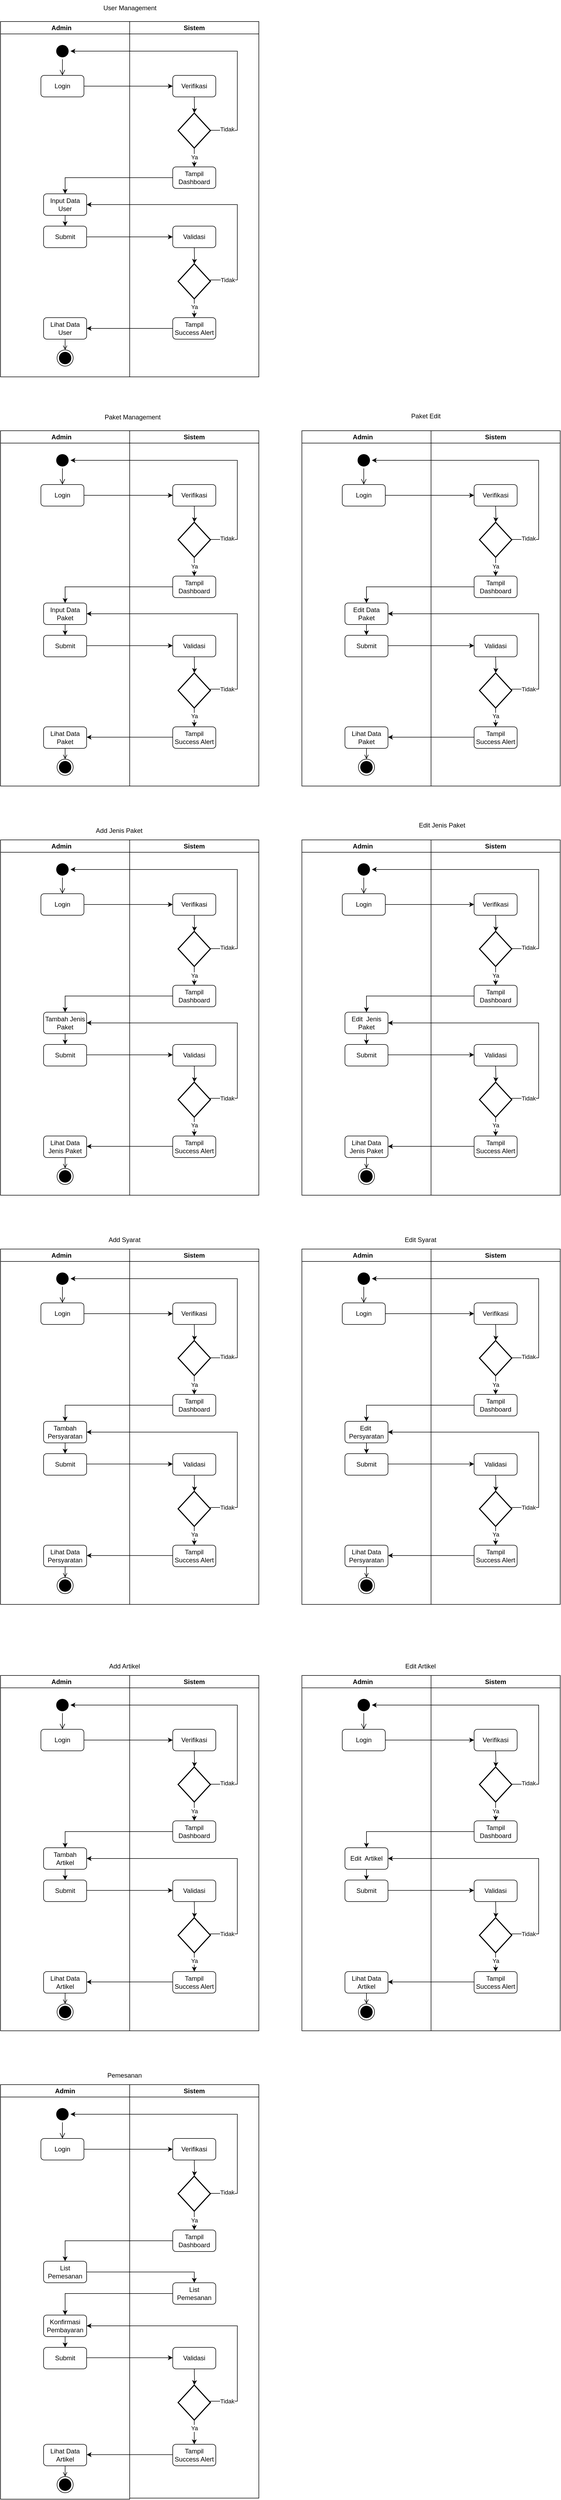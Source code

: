 <mxfile version="21.3.5" type="github">
  <diagram name="Page-1" id="Gzs8lpX1u0B0sLz5hb0p">
    <mxGraphModel dx="1311" dy="678" grid="1" gridSize="10" guides="1" tooltips="1" connect="1" arrows="1" fold="1" page="1" pageScale="1" pageWidth="850" pageHeight="1100" math="0" shadow="0">
      <root>
        <mxCell id="0" />
        <mxCell id="1" parent="0" />
        <mxCell id="qzGoDsKb63InBdpTaLtd-1" value="Admin    " style="swimlane;whiteSpace=wrap" parent="1" vertex="1">
          <mxGeometry x="40" y="120" width="240" height="660" as="geometry" />
        </mxCell>
        <mxCell id="qzGoDsKb63InBdpTaLtd-2" value="" style="ellipse;shape=startState;fillColor=#000000;strokeColor=#000000;" parent="qzGoDsKb63InBdpTaLtd-1" vertex="1">
          <mxGeometry x="100" y="40" width="30" height="30" as="geometry" />
        </mxCell>
        <mxCell id="qzGoDsKb63InBdpTaLtd-3" value="" style="edgeStyle=elbowEdgeStyle;elbow=horizontal;verticalAlign=bottom;endArrow=open;endSize=8;strokeColor=#000000;endFill=1;rounded=0;entryX=0.5;entryY=0;entryDx=0;entryDy=0;entryPerimeter=0;" parent="qzGoDsKb63InBdpTaLtd-1" source="qzGoDsKb63InBdpTaLtd-2" edge="1">
          <mxGeometry x="100" y="40" as="geometry">
            <mxPoint x="115" y="100" as="targetPoint" />
          </mxGeometry>
        </mxCell>
        <mxCell id="qzGoDsKb63InBdpTaLtd-30" value="" style="edgeStyle=orthogonalEdgeStyle;rounded=0;orthogonalLoop=1;jettySize=auto;html=1;" parent="qzGoDsKb63InBdpTaLtd-1" edge="1">
          <mxGeometry relative="1" as="geometry">
            <mxPoint x="120" y="360" as="sourcePoint" />
            <mxPoint x="120" y="380" as="targetPoint" />
          </mxGeometry>
        </mxCell>
        <mxCell id="qzGoDsKb63InBdpTaLtd-12" value="" style="ellipse;shape=endState;fillColor=#000000;strokeColor=#000000;" parent="qzGoDsKb63InBdpTaLtd-1" vertex="1">
          <mxGeometry x="105" y="610" width="30" height="30" as="geometry" />
        </mxCell>
        <mxCell id="qzGoDsKb63InBdpTaLtd-13" value="" style="endArrow=open;strokeColor=#000000;endFill=1;rounded=0;exitX=0.5;exitY=1;exitDx=0;exitDy=0;exitPerimeter=0;" parent="qzGoDsKb63InBdpTaLtd-1" target="qzGoDsKb63InBdpTaLtd-12" edge="1">
          <mxGeometry relative="1" as="geometry">
            <mxPoint x="120" y="590" as="sourcePoint" />
          </mxGeometry>
        </mxCell>
        <mxCell id="qzGoDsKb63InBdpTaLtd-67" value="Login" style="rounded=1;whiteSpace=wrap;html=1;" parent="qzGoDsKb63InBdpTaLtd-1" vertex="1">
          <mxGeometry x="75" y="100" width="80" height="40" as="geometry" />
        </mxCell>
        <mxCell id="qzGoDsKb63InBdpTaLtd-70" value="Input Data User" style="rounded=1;whiteSpace=wrap;html=1;" parent="qzGoDsKb63InBdpTaLtd-1" vertex="1">
          <mxGeometry x="80" y="320" width="80" height="40" as="geometry" />
        </mxCell>
        <mxCell id="qzGoDsKb63InBdpTaLtd-71" value="Submit" style="rounded=1;whiteSpace=wrap;html=1;" parent="qzGoDsKb63InBdpTaLtd-1" vertex="1">
          <mxGeometry x="80" y="380" width="80" height="40" as="geometry" />
        </mxCell>
        <mxCell id="qzGoDsKb63InBdpTaLtd-75" value="Lihat Data User" style="rounded=1;whiteSpace=wrap;html=1;" parent="qzGoDsKb63InBdpTaLtd-1" vertex="1">
          <mxGeometry x="80" y="550" width="80" height="40" as="geometry" />
        </mxCell>
        <mxCell id="qzGoDsKb63InBdpTaLtd-10" value="Sistem" style="swimlane;whiteSpace=wrap;startSize=23;" parent="1" vertex="1">
          <mxGeometry x="280" y="120" width="240" height="660" as="geometry" />
        </mxCell>
        <mxCell id="qzGoDsKb63InBdpTaLtd-20" value="" style="edgeStyle=orthogonalEdgeStyle;rounded=0;orthogonalLoop=1;jettySize=auto;html=1;" parent="qzGoDsKb63InBdpTaLtd-10" target="qzGoDsKb63InBdpTaLtd-19" edge="1">
          <mxGeometry relative="1" as="geometry">
            <mxPoint x="120" y="140" as="sourcePoint" />
          </mxGeometry>
        </mxCell>
        <mxCell id="qzGoDsKb63InBdpTaLtd-26" value="Ya" style="edgeStyle=orthogonalEdgeStyle;rounded=0;orthogonalLoop=1;jettySize=auto;html=1;entryX=0.5;entryY=0;entryDx=0;entryDy=0;" parent="qzGoDsKb63InBdpTaLtd-10" source="qzGoDsKb63InBdpTaLtd-19" target="qzGoDsKb63InBdpTaLtd-69" edge="1">
          <mxGeometry x="0.2" relative="1" as="geometry">
            <mxPoint x="120" y="265" as="targetPoint" />
            <mxPoint as="offset" />
          </mxGeometry>
        </mxCell>
        <mxCell id="qzGoDsKb63InBdpTaLtd-19" value="" style="strokeWidth=2;html=1;shape=mxgraph.flowchart.decision;whiteSpace=wrap;" parent="qzGoDsKb63InBdpTaLtd-10" vertex="1">
          <mxGeometry x="90" y="170" width="60" height="65" as="geometry" />
        </mxCell>
        <mxCell id="qzGoDsKb63InBdpTaLtd-21" value="" style="endArrow=classic;html=1;rounded=0;entryX=1;entryY=0.5;entryDx=0;entryDy=0;" parent="qzGoDsKb63InBdpTaLtd-10" target="qzGoDsKb63InBdpTaLtd-2" edge="1">
          <mxGeometry relative="1" as="geometry">
            <mxPoint x="150" y="202" as="sourcePoint" />
            <mxPoint x="310" y="202" as="targetPoint" />
            <Array as="points">
              <mxPoint x="200" y="202" />
              <mxPoint x="200" y="55" />
            </Array>
          </mxGeometry>
        </mxCell>
        <mxCell id="qzGoDsKb63InBdpTaLtd-22" value="Tidak" style="edgeLabel;resizable=0;html=1;align=center;verticalAlign=middle;" parent="qzGoDsKb63InBdpTaLtd-21" connectable="0" vertex="1">
          <mxGeometry relative="1" as="geometry">
            <mxPoint x="37" y="145" as="offset" />
          </mxGeometry>
        </mxCell>
        <mxCell id="qzGoDsKb63InBdpTaLtd-35" value="" style="edgeStyle=orthogonalEdgeStyle;rounded=0;orthogonalLoop=1;jettySize=auto;html=1;" parent="qzGoDsKb63InBdpTaLtd-10" target="qzGoDsKb63InBdpTaLtd-34" edge="1">
          <mxGeometry relative="1" as="geometry">
            <mxPoint x="120" y="420" as="sourcePoint" />
          </mxGeometry>
        </mxCell>
        <mxCell id="qzGoDsKb63InBdpTaLtd-40" value="Ya" style="edgeStyle=orthogonalEdgeStyle;rounded=0;orthogonalLoop=1;jettySize=auto;html=1;entryX=0.5;entryY=0;entryDx=0;entryDy=0;" parent="qzGoDsKb63InBdpTaLtd-10" source="qzGoDsKb63InBdpTaLtd-34" target="qzGoDsKb63InBdpTaLtd-74" edge="1">
          <mxGeometry x="-0.333" relative="1" as="geometry">
            <mxPoint x="120" y="550" as="targetPoint" />
            <mxPoint as="offset" />
          </mxGeometry>
        </mxCell>
        <mxCell id="qzGoDsKb63InBdpTaLtd-34" value="" style="strokeWidth=2;html=1;shape=mxgraph.flowchart.decision;whiteSpace=wrap;" parent="qzGoDsKb63InBdpTaLtd-10" vertex="1">
          <mxGeometry x="90" y="450" width="60" height="65" as="geometry" />
        </mxCell>
        <mxCell id="qzGoDsKb63InBdpTaLtd-68" value="Verifikasi" style="rounded=1;whiteSpace=wrap;html=1;" parent="qzGoDsKb63InBdpTaLtd-10" vertex="1">
          <mxGeometry x="80" y="100" width="80" height="40" as="geometry" />
        </mxCell>
        <mxCell id="qzGoDsKb63InBdpTaLtd-69" value="Tampil Dashboard" style="rounded=1;whiteSpace=wrap;html=1;" parent="qzGoDsKb63InBdpTaLtd-10" vertex="1">
          <mxGeometry x="80" y="270" width="80" height="40" as="geometry" />
        </mxCell>
        <mxCell id="qzGoDsKb63InBdpTaLtd-73" value="Validasi" style="rounded=1;whiteSpace=wrap;html=1;" parent="qzGoDsKb63InBdpTaLtd-10" vertex="1">
          <mxGeometry x="80" y="380" width="80" height="40" as="geometry" />
        </mxCell>
        <mxCell id="qzGoDsKb63InBdpTaLtd-74" value="Tampil Success Alert" style="rounded=1;whiteSpace=wrap;html=1;" parent="qzGoDsKb63InBdpTaLtd-10" vertex="1">
          <mxGeometry x="80" y="550" width="80" height="40" as="geometry" />
        </mxCell>
        <mxCell id="qzGoDsKb63InBdpTaLtd-18" style="edgeStyle=orthogonalEdgeStyle;rounded=0;orthogonalLoop=1;jettySize=auto;html=1;entryX=0;entryY=0.5;entryDx=0;entryDy=0;exitX=1;exitY=0.5;exitDx=0;exitDy=0;" parent="1" source="qzGoDsKb63InBdpTaLtd-67" target="qzGoDsKb63InBdpTaLtd-68" edge="1">
          <mxGeometry relative="1" as="geometry">
            <mxPoint x="205" y="240" as="sourcePoint" />
            <mxPoint x="350" y="240" as="targetPoint" />
          </mxGeometry>
        </mxCell>
        <mxCell id="qzGoDsKb63InBdpTaLtd-28" style="edgeStyle=orthogonalEdgeStyle;rounded=0;orthogonalLoop=1;jettySize=auto;html=1;entryX=0.5;entryY=0;entryDx=0;entryDy=0;entryPerimeter=0;exitX=0;exitY=0.5;exitDx=0;exitDy=0;" parent="1" source="qzGoDsKb63InBdpTaLtd-69" edge="1">
          <mxGeometry relative="1" as="geometry">
            <mxPoint x="350" y="405" as="sourcePoint" />
            <mxPoint x="160" y="440" as="targetPoint" />
            <Array as="points">
              <mxPoint x="160" y="410" />
            </Array>
          </mxGeometry>
        </mxCell>
        <mxCell id="qzGoDsKb63InBdpTaLtd-32" style="edgeStyle=orthogonalEdgeStyle;rounded=0;orthogonalLoop=1;jettySize=auto;html=1;entryX=0;entryY=0.5;entryDx=0;entryDy=0;exitX=1;exitY=0.5;exitDx=0;exitDy=0;" parent="1" source="qzGoDsKb63InBdpTaLtd-71" target="qzGoDsKb63InBdpTaLtd-73" edge="1">
          <mxGeometry relative="1" as="geometry">
            <mxPoint x="210" y="520" as="sourcePoint" />
            <mxPoint x="348" y="520.48" as="targetPoint" />
          </mxGeometry>
        </mxCell>
        <mxCell id="qzGoDsKb63InBdpTaLtd-33" style="edgeStyle=orthogonalEdgeStyle;rounded=0;orthogonalLoop=1;jettySize=auto;html=1;entryX=1;entryY=0.5;entryDx=0;entryDy=0;exitX=1;exitY=0.5;exitDx=0;exitDy=0;exitPerimeter=0;" parent="1" source="qzGoDsKb63InBdpTaLtd-34" target="qzGoDsKb63InBdpTaLtd-70" edge="1">
          <mxGeometry relative="1" as="geometry">
            <mxPoint x="210" y="460" as="targetPoint" />
            <Array as="points">
              <mxPoint x="430" y="600" />
              <mxPoint x="480" y="600" />
              <mxPoint x="480" y="460" />
            </Array>
          </mxGeometry>
        </mxCell>
        <mxCell id="qzGoDsKb63InBdpTaLtd-36" value="Tidak" style="edgeLabel;html=1;align=center;verticalAlign=middle;resizable=0;points=[];" parent="qzGoDsKb63InBdpTaLtd-33" vertex="1" connectable="0">
          <mxGeometry x="-0.827" relative="1" as="geometry">
            <mxPoint x="-7" as="offset" />
          </mxGeometry>
        </mxCell>
        <mxCell id="qzGoDsKb63InBdpTaLtd-42" value="" style="edgeStyle=orthogonalEdgeStyle;rounded=0;orthogonalLoop=1;jettySize=auto;html=1;exitX=0;exitY=0.5;exitDx=0;exitDy=0;entryX=1;entryY=0.5;entryDx=0;entryDy=0;" parent="1" source="qzGoDsKb63InBdpTaLtd-74" target="qzGoDsKb63InBdpTaLtd-75" edge="1">
          <mxGeometry relative="1" as="geometry">
            <mxPoint x="350" y="690" as="sourcePoint" />
            <mxPoint x="210" y="690" as="targetPoint" />
          </mxGeometry>
        </mxCell>
        <mxCell id="qzGoDsKb63InBdpTaLtd-76" value="Admin    " style="swimlane;whiteSpace=wrap" parent="1" vertex="1">
          <mxGeometry x="40" y="880" width="240" height="660" as="geometry" />
        </mxCell>
        <mxCell id="qzGoDsKb63InBdpTaLtd-77" value="" style="ellipse;shape=startState;fillColor=#000000;strokeColor=#000000;" parent="qzGoDsKb63InBdpTaLtd-76" vertex="1">
          <mxGeometry x="100" y="40" width="30" height="30" as="geometry" />
        </mxCell>
        <mxCell id="qzGoDsKb63InBdpTaLtd-78" value="" style="edgeStyle=elbowEdgeStyle;elbow=horizontal;verticalAlign=bottom;endArrow=open;endSize=8;strokeColor=#000000;endFill=1;rounded=0;entryX=0.5;entryY=0;entryDx=0;entryDy=0;entryPerimeter=0;" parent="qzGoDsKb63InBdpTaLtd-76" source="qzGoDsKb63InBdpTaLtd-77" edge="1">
          <mxGeometry x="100" y="40" as="geometry">
            <mxPoint x="115" y="100" as="targetPoint" />
          </mxGeometry>
        </mxCell>
        <mxCell id="qzGoDsKb63InBdpTaLtd-79" value="" style="edgeStyle=orthogonalEdgeStyle;rounded=0;orthogonalLoop=1;jettySize=auto;html=1;" parent="qzGoDsKb63InBdpTaLtd-76" edge="1">
          <mxGeometry relative="1" as="geometry">
            <mxPoint x="120" y="360" as="sourcePoint" />
            <mxPoint x="120" y="380" as="targetPoint" />
          </mxGeometry>
        </mxCell>
        <mxCell id="qzGoDsKb63InBdpTaLtd-80" value="" style="ellipse;shape=endState;fillColor=#000000;strokeColor=#000000;" parent="qzGoDsKb63InBdpTaLtd-76" vertex="1">
          <mxGeometry x="105" y="610" width="30" height="30" as="geometry" />
        </mxCell>
        <mxCell id="qzGoDsKb63InBdpTaLtd-81" value="" style="endArrow=open;strokeColor=#000000;endFill=1;rounded=0;exitX=0.5;exitY=1;exitDx=0;exitDy=0;exitPerimeter=0;" parent="qzGoDsKb63InBdpTaLtd-76" target="qzGoDsKb63InBdpTaLtd-80" edge="1">
          <mxGeometry relative="1" as="geometry">
            <mxPoint x="120" y="590" as="sourcePoint" />
          </mxGeometry>
        </mxCell>
        <mxCell id="qzGoDsKb63InBdpTaLtd-82" value="Login" style="rounded=1;whiteSpace=wrap;html=1;" parent="qzGoDsKb63InBdpTaLtd-76" vertex="1">
          <mxGeometry x="75" y="100" width="80" height="40" as="geometry" />
        </mxCell>
        <mxCell id="qzGoDsKb63InBdpTaLtd-83" value="Input Data Paket" style="rounded=1;whiteSpace=wrap;html=1;" parent="qzGoDsKb63InBdpTaLtd-76" vertex="1">
          <mxGeometry x="80" y="320" width="80" height="40" as="geometry" />
        </mxCell>
        <mxCell id="qzGoDsKb63InBdpTaLtd-84" value="Submit" style="rounded=1;whiteSpace=wrap;html=1;" parent="qzGoDsKb63InBdpTaLtd-76" vertex="1">
          <mxGeometry x="80" y="380" width="80" height="40" as="geometry" />
        </mxCell>
        <mxCell id="qzGoDsKb63InBdpTaLtd-85" value="Lihat Data Paket" style="rounded=1;whiteSpace=wrap;html=1;" parent="qzGoDsKb63InBdpTaLtd-76" vertex="1">
          <mxGeometry x="80" y="550" width="80" height="40" as="geometry" />
        </mxCell>
        <mxCell id="qzGoDsKb63InBdpTaLtd-86" value="Sistem" style="swimlane;whiteSpace=wrap;startSize=23;" parent="1" vertex="1">
          <mxGeometry x="280" y="880" width="240" height="660" as="geometry" />
        </mxCell>
        <mxCell id="qzGoDsKb63InBdpTaLtd-87" value="" style="edgeStyle=orthogonalEdgeStyle;rounded=0;orthogonalLoop=1;jettySize=auto;html=1;" parent="qzGoDsKb63InBdpTaLtd-86" target="qzGoDsKb63InBdpTaLtd-89" edge="1">
          <mxGeometry relative="1" as="geometry">
            <mxPoint x="120" y="140" as="sourcePoint" />
          </mxGeometry>
        </mxCell>
        <mxCell id="qzGoDsKb63InBdpTaLtd-88" value="Ya" style="edgeStyle=orthogonalEdgeStyle;rounded=0;orthogonalLoop=1;jettySize=auto;html=1;entryX=0.5;entryY=0;entryDx=0;entryDy=0;" parent="qzGoDsKb63InBdpTaLtd-86" source="qzGoDsKb63InBdpTaLtd-89" target="qzGoDsKb63InBdpTaLtd-96" edge="1">
          <mxGeometry x="0.2" relative="1" as="geometry">
            <mxPoint x="120" y="265" as="targetPoint" />
            <mxPoint as="offset" />
          </mxGeometry>
        </mxCell>
        <mxCell id="qzGoDsKb63InBdpTaLtd-89" value="" style="strokeWidth=2;html=1;shape=mxgraph.flowchart.decision;whiteSpace=wrap;" parent="qzGoDsKb63InBdpTaLtd-86" vertex="1">
          <mxGeometry x="90" y="170" width="60" height="65" as="geometry" />
        </mxCell>
        <mxCell id="qzGoDsKb63InBdpTaLtd-90" value="" style="endArrow=classic;html=1;rounded=0;entryX=1;entryY=0.5;entryDx=0;entryDy=0;" parent="qzGoDsKb63InBdpTaLtd-86" target="qzGoDsKb63InBdpTaLtd-77" edge="1">
          <mxGeometry relative="1" as="geometry">
            <mxPoint x="150" y="202" as="sourcePoint" />
            <mxPoint x="310" y="202" as="targetPoint" />
            <Array as="points">
              <mxPoint x="200" y="202" />
              <mxPoint x="200" y="55" />
            </Array>
          </mxGeometry>
        </mxCell>
        <mxCell id="qzGoDsKb63InBdpTaLtd-91" value="Tidak" style="edgeLabel;resizable=0;html=1;align=center;verticalAlign=middle;" parent="qzGoDsKb63InBdpTaLtd-90" connectable="0" vertex="1">
          <mxGeometry relative="1" as="geometry">
            <mxPoint x="37" y="145" as="offset" />
          </mxGeometry>
        </mxCell>
        <mxCell id="qzGoDsKb63InBdpTaLtd-92" value="" style="edgeStyle=orthogonalEdgeStyle;rounded=0;orthogonalLoop=1;jettySize=auto;html=1;" parent="qzGoDsKb63InBdpTaLtd-86" target="qzGoDsKb63InBdpTaLtd-94" edge="1">
          <mxGeometry relative="1" as="geometry">
            <mxPoint x="120" y="420" as="sourcePoint" />
          </mxGeometry>
        </mxCell>
        <mxCell id="qzGoDsKb63InBdpTaLtd-93" value="Ya" style="edgeStyle=orthogonalEdgeStyle;rounded=0;orthogonalLoop=1;jettySize=auto;html=1;entryX=0.5;entryY=0;entryDx=0;entryDy=0;" parent="qzGoDsKb63InBdpTaLtd-86" source="qzGoDsKb63InBdpTaLtd-94" target="qzGoDsKb63InBdpTaLtd-98" edge="1">
          <mxGeometry x="-0.333" relative="1" as="geometry">
            <mxPoint x="120" y="550" as="targetPoint" />
            <mxPoint as="offset" />
          </mxGeometry>
        </mxCell>
        <mxCell id="qzGoDsKb63InBdpTaLtd-94" value="" style="strokeWidth=2;html=1;shape=mxgraph.flowchart.decision;whiteSpace=wrap;" parent="qzGoDsKb63InBdpTaLtd-86" vertex="1">
          <mxGeometry x="90" y="450" width="60" height="65" as="geometry" />
        </mxCell>
        <mxCell id="qzGoDsKb63InBdpTaLtd-95" value="Verifikasi" style="rounded=1;whiteSpace=wrap;html=1;" parent="qzGoDsKb63InBdpTaLtd-86" vertex="1">
          <mxGeometry x="80" y="100" width="80" height="40" as="geometry" />
        </mxCell>
        <mxCell id="qzGoDsKb63InBdpTaLtd-96" value="Tampil Dashboard" style="rounded=1;whiteSpace=wrap;html=1;" parent="qzGoDsKb63InBdpTaLtd-86" vertex="1">
          <mxGeometry x="80" y="270" width="80" height="40" as="geometry" />
        </mxCell>
        <mxCell id="qzGoDsKb63InBdpTaLtd-97" value="Validasi" style="rounded=1;whiteSpace=wrap;html=1;" parent="qzGoDsKb63InBdpTaLtd-86" vertex="1">
          <mxGeometry x="80" y="380" width="80" height="40" as="geometry" />
        </mxCell>
        <mxCell id="qzGoDsKb63InBdpTaLtd-98" value="Tampil Success Alert" style="rounded=1;whiteSpace=wrap;html=1;" parent="qzGoDsKb63InBdpTaLtd-86" vertex="1">
          <mxGeometry x="80" y="550" width="80" height="40" as="geometry" />
        </mxCell>
        <mxCell id="qzGoDsKb63InBdpTaLtd-101" style="edgeStyle=orthogonalEdgeStyle;rounded=0;orthogonalLoop=1;jettySize=auto;html=1;entryX=1;entryY=0.5;entryDx=0;entryDy=0;exitX=1;exitY=0.5;exitDx=0;exitDy=0;exitPerimeter=0;" parent="qzGoDsKb63InBdpTaLtd-86" edge="1">
          <mxGeometry relative="1" as="geometry">
            <mxPoint x="150" y="483" as="sourcePoint" />
            <mxPoint x="-80" y="340" as="targetPoint" />
            <Array as="points">
              <mxPoint x="150" y="480" />
              <mxPoint x="200" y="480" />
              <mxPoint x="200" y="340" />
            </Array>
          </mxGeometry>
        </mxCell>
        <mxCell id="qzGoDsKb63InBdpTaLtd-102" value="Tidak" style="edgeLabel;html=1;align=center;verticalAlign=middle;resizable=0;points=[];" parent="qzGoDsKb63InBdpTaLtd-101" vertex="1" connectable="0">
          <mxGeometry x="-0.827" relative="1" as="geometry">
            <mxPoint x="-7" as="offset" />
          </mxGeometry>
        </mxCell>
        <mxCell id="qzGoDsKb63InBdpTaLtd-117" style="edgeStyle=orthogonalEdgeStyle;rounded=0;orthogonalLoop=1;jettySize=auto;html=1;entryX=0;entryY=0.5;entryDx=0;entryDy=0;exitX=1;exitY=0.5;exitDx=0;exitDy=0;" parent="qzGoDsKb63InBdpTaLtd-86" edge="1">
          <mxGeometry relative="1" as="geometry">
            <mxPoint x="-80" y="399.29" as="sourcePoint" />
            <mxPoint x="80" y="399.29" as="targetPoint" />
          </mxGeometry>
        </mxCell>
        <mxCell id="qzGoDsKb63InBdpTaLtd-118" value="" style="edgeStyle=orthogonalEdgeStyle;rounded=0;orthogonalLoop=1;jettySize=auto;html=1;exitX=0;exitY=0.5;exitDx=0;exitDy=0;entryX=1;entryY=0.5;entryDx=0;entryDy=0;" parent="qzGoDsKb63InBdpTaLtd-86" edge="1">
          <mxGeometry relative="1" as="geometry">
            <mxPoint x="80" y="569.29" as="sourcePoint" />
            <mxPoint x="-80" y="569.29" as="targetPoint" />
          </mxGeometry>
        </mxCell>
        <mxCell id="qzGoDsKb63InBdpTaLtd-99" value="User Management" style="text;html=1;align=center;verticalAlign=middle;resizable=0;points=[];autosize=1;strokeColor=none;fillColor=none;" parent="1" vertex="1">
          <mxGeometry x="220" y="80" width="120" height="30" as="geometry" />
        </mxCell>
        <mxCell id="qzGoDsKb63InBdpTaLtd-100" style="edgeStyle=orthogonalEdgeStyle;rounded=0;orthogonalLoop=1;jettySize=auto;html=1;entryX=0.5;entryY=0;entryDx=0;entryDy=0;" parent="1" source="qzGoDsKb63InBdpTaLtd-96" target="qzGoDsKb63InBdpTaLtd-83" edge="1">
          <mxGeometry relative="1" as="geometry" />
        </mxCell>
        <mxCell id="qzGoDsKb63InBdpTaLtd-119" value="Paket Management" style="text;html=1;align=center;verticalAlign=middle;resizable=0;points=[];autosize=1;strokeColor=none;fillColor=none;" parent="1" vertex="1">
          <mxGeometry x="220" y="840" width="130" height="30" as="geometry" />
        </mxCell>
        <mxCell id="qzGoDsKb63InBdpTaLtd-120" style="edgeStyle=orthogonalEdgeStyle;rounded=0;orthogonalLoop=1;jettySize=auto;html=1;entryX=0;entryY=0.5;entryDx=0;entryDy=0;" parent="1" source="qzGoDsKb63InBdpTaLtd-82" target="qzGoDsKb63InBdpTaLtd-95" edge="1">
          <mxGeometry relative="1" as="geometry" />
        </mxCell>
        <mxCell id="qzGoDsKb63InBdpTaLtd-121" value="Admin    " style="swimlane;whiteSpace=wrap" parent="1" vertex="1">
          <mxGeometry x="600" y="880" width="240" height="660" as="geometry" />
        </mxCell>
        <mxCell id="qzGoDsKb63InBdpTaLtd-122" value="" style="ellipse;shape=startState;fillColor=#000000;strokeColor=#000000;" parent="qzGoDsKb63InBdpTaLtd-121" vertex="1">
          <mxGeometry x="100" y="40" width="30" height="30" as="geometry" />
        </mxCell>
        <mxCell id="qzGoDsKb63InBdpTaLtd-123" value="" style="edgeStyle=elbowEdgeStyle;elbow=horizontal;verticalAlign=bottom;endArrow=open;endSize=8;strokeColor=#000000;endFill=1;rounded=0;entryX=0.5;entryY=0;entryDx=0;entryDy=0;entryPerimeter=0;" parent="qzGoDsKb63InBdpTaLtd-121" source="qzGoDsKb63InBdpTaLtd-122" edge="1">
          <mxGeometry x="100" y="40" as="geometry">
            <mxPoint x="115" y="100" as="targetPoint" />
          </mxGeometry>
        </mxCell>
        <mxCell id="qzGoDsKb63InBdpTaLtd-124" value="" style="edgeStyle=orthogonalEdgeStyle;rounded=0;orthogonalLoop=1;jettySize=auto;html=1;" parent="qzGoDsKb63InBdpTaLtd-121" edge="1">
          <mxGeometry relative="1" as="geometry">
            <mxPoint x="120" y="360" as="sourcePoint" />
            <mxPoint x="120" y="380" as="targetPoint" />
          </mxGeometry>
        </mxCell>
        <mxCell id="qzGoDsKb63InBdpTaLtd-125" value="" style="ellipse;shape=endState;fillColor=#000000;strokeColor=#000000;" parent="qzGoDsKb63InBdpTaLtd-121" vertex="1">
          <mxGeometry x="105" y="610" width="30" height="30" as="geometry" />
        </mxCell>
        <mxCell id="qzGoDsKb63InBdpTaLtd-126" value="" style="endArrow=open;strokeColor=#000000;endFill=1;rounded=0;exitX=0.5;exitY=1;exitDx=0;exitDy=0;exitPerimeter=0;" parent="qzGoDsKb63InBdpTaLtd-121" target="qzGoDsKb63InBdpTaLtd-125" edge="1">
          <mxGeometry relative="1" as="geometry">
            <mxPoint x="120" y="590" as="sourcePoint" />
          </mxGeometry>
        </mxCell>
        <mxCell id="qzGoDsKb63InBdpTaLtd-127" value="Login" style="rounded=1;whiteSpace=wrap;html=1;" parent="qzGoDsKb63InBdpTaLtd-121" vertex="1">
          <mxGeometry x="75" y="100" width="80" height="40" as="geometry" />
        </mxCell>
        <mxCell id="qzGoDsKb63InBdpTaLtd-128" value="Edit Data Paket" style="rounded=1;whiteSpace=wrap;html=1;" parent="qzGoDsKb63InBdpTaLtd-121" vertex="1">
          <mxGeometry x="80" y="320" width="80" height="40" as="geometry" />
        </mxCell>
        <mxCell id="qzGoDsKb63InBdpTaLtd-129" value="Submit" style="rounded=1;whiteSpace=wrap;html=1;" parent="qzGoDsKb63InBdpTaLtd-121" vertex="1">
          <mxGeometry x="80" y="380" width="80" height="40" as="geometry" />
        </mxCell>
        <mxCell id="qzGoDsKb63InBdpTaLtd-130" value="Lihat Data Paket" style="rounded=1;whiteSpace=wrap;html=1;" parent="qzGoDsKb63InBdpTaLtd-121" vertex="1">
          <mxGeometry x="80" y="550" width="80" height="40" as="geometry" />
        </mxCell>
        <mxCell id="qzGoDsKb63InBdpTaLtd-131" value="Sistem" style="swimlane;whiteSpace=wrap;startSize=23;" parent="1" vertex="1">
          <mxGeometry x="840" y="880" width="240" height="660" as="geometry" />
        </mxCell>
        <mxCell id="qzGoDsKb63InBdpTaLtd-132" value="" style="edgeStyle=orthogonalEdgeStyle;rounded=0;orthogonalLoop=1;jettySize=auto;html=1;" parent="qzGoDsKb63InBdpTaLtd-131" target="qzGoDsKb63InBdpTaLtd-134" edge="1">
          <mxGeometry relative="1" as="geometry">
            <mxPoint x="120" y="140" as="sourcePoint" />
          </mxGeometry>
        </mxCell>
        <mxCell id="qzGoDsKb63InBdpTaLtd-133" value="Ya" style="edgeStyle=orthogonalEdgeStyle;rounded=0;orthogonalLoop=1;jettySize=auto;html=1;entryX=0.5;entryY=0;entryDx=0;entryDy=0;" parent="qzGoDsKb63InBdpTaLtd-131" source="qzGoDsKb63InBdpTaLtd-134" target="qzGoDsKb63InBdpTaLtd-141" edge="1">
          <mxGeometry x="0.2" relative="1" as="geometry">
            <mxPoint x="120" y="265" as="targetPoint" />
            <mxPoint as="offset" />
          </mxGeometry>
        </mxCell>
        <mxCell id="qzGoDsKb63InBdpTaLtd-134" value="" style="strokeWidth=2;html=1;shape=mxgraph.flowchart.decision;whiteSpace=wrap;" parent="qzGoDsKb63InBdpTaLtd-131" vertex="1">
          <mxGeometry x="90" y="170" width="60" height="65" as="geometry" />
        </mxCell>
        <mxCell id="qzGoDsKb63InBdpTaLtd-135" value="" style="endArrow=classic;html=1;rounded=0;entryX=1;entryY=0.5;entryDx=0;entryDy=0;" parent="qzGoDsKb63InBdpTaLtd-131" target="qzGoDsKb63InBdpTaLtd-122" edge="1">
          <mxGeometry relative="1" as="geometry">
            <mxPoint x="150" y="202" as="sourcePoint" />
            <mxPoint x="310" y="202" as="targetPoint" />
            <Array as="points">
              <mxPoint x="200" y="202" />
              <mxPoint x="200" y="55" />
            </Array>
          </mxGeometry>
        </mxCell>
        <mxCell id="qzGoDsKb63InBdpTaLtd-136" value="Tidak" style="edgeLabel;resizable=0;html=1;align=center;verticalAlign=middle;" parent="qzGoDsKb63InBdpTaLtd-135" connectable="0" vertex="1">
          <mxGeometry relative="1" as="geometry">
            <mxPoint x="37" y="145" as="offset" />
          </mxGeometry>
        </mxCell>
        <mxCell id="qzGoDsKb63InBdpTaLtd-137" value="" style="edgeStyle=orthogonalEdgeStyle;rounded=0;orthogonalLoop=1;jettySize=auto;html=1;" parent="qzGoDsKb63InBdpTaLtd-131" target="qzGoDsKb63InBdpTaLtd-139" edge="1">
          <mxGeometry relative="1" as="geometry">
            <mxPoint x="120" y="420" as="sourcePoint" />
          </mxGeometry>
        </mxCell>
        <mxCell id="qzGoDsKb63InBdpTaLtd-138" value="Ya" style="edgeStyle=orthogonalEdgeStyle;rounded=0;orthogonalLoop=1;jettySize=auto;html=1;entryX=0.5;entryY=0;entryDx=0;entryDy=0;" parent="qzGoDsKb63InBdpTaLtd-131" source="qzGoDsKb63InBdpTaLtd-139" target="qzGoDsKb63InBdpTaLtd-143" edge="1">
          <mxGeometry x="-0.333" relative="1" as="geometry">
            <mxPoint x="120" y="550" as="targetPoint" />
            <mxPoint as="offset" />
          </mxGeometry>
        </mxCell>
        <mxCell id="qzGoDsKb63InBdpTaLtd-139" value="" style="strokeWidth=2;html=1;shape=mxgraph.flowchart.decision;whiteSpace=wrap;" parent="qzGoDsKb63InBdpTaLtd-131" vertex="1">
          <mxGeometry x="90" y="450" width="60" height="65" as="geometry" />
        </mxCell>
        <mxCell id="qzGoDsKb63InBdpTaLtd-140" value="Verifikasi" style="rounded=1;whiteSpace=wrap;html=1;" parent="qzGoDsKb63InBdpTaLtd-131" vertex="1">
          <mxGeometry x="80" y="100" width="80" height="40" as="geometry" />
        </mxCell>
        <mxCell id="qzGoDsKb63InBdpTaLtd-141" value="Tampil Dashboard" style="rounded=1;whiteSpace=wrap;html=1;" parent="qzGoDsKb63InBdpTaLtd-131" vertex="1">
          <mxGeometry x="80" y="270" width="80" height="40" as="geometry" />
        </mxCell>
        <mxCell id="qzGoDsKb63InBdpTaLtd-142" value="Validasi" style="rounded=1;whiteSpace=wrap;html=1;" parent="qzGoDsKb63InBdpTaLtd-131" vertex="1">
          <mxGeometry x="80" y="380" width="80" height="40" as="geometry" />
        </mxCell>
        <mxCell id="qzGoDsKb63InBdpTaLtd-143" value="Tampil Success Alert" style="rounded=1;whiteSpace=wrap;html=1;" parent="qzGoDsKb63InBdpTaLtd-131" vertex="1">
          <mxGeometry x="80" y="550" width="80" height="40" as="geometry" />
        </mxCell>
        <mxCell id="qzGoDsKb63InBdpTaLtd-144" style="edgeStyle=orthogonalEdgeStyle;rounded=0;orthogonalLoop=1;jettySize=auto;html=1;entryX=1;entryY=0.5;entryDx=0;entryDy=0;exitX=1;exitY=0.5;exitDx=0;exitDy=0;exitPerimeter=0;" parent="qzGoDsKb63InBdpTaLtd-131" edge="1">
          <mxGeometry relative="1" as="geometry">
            <mxPoint x="150" y="483" as="sourcePoint" />
            <mxPoint x="-80" y="340" as="targetPoint" />
            <Array as="points">
              <mxPoint x="150" y="480" />
              <mxPoint x="200" y="480" />
              <mxPoint x="200" y="340" />
            </Array>
          </mxGeometry>
        </mxCell>
        <mxCell id="qzGoDsKb63InBdpTaLtd-145" value="Tidak" style="edgeLabel;html=1;align=center;verticalAlign=middle;resizable=0;points=[];" parent="qzGoDsKb63InBdpTaLtd-144" vertex="1" connectable="0">
          <mxGeometry x="-0.827" relative="1" as="geometry">
            <mxPoint x="-7" as="offset" />
          </mxGeometry>
        </mxCell>
        <mxCell id="qzGoDsKb63InBdpTaLtd-146" style="edgeStyle=orthogonalEdgeStyle;rounded=0;orthogonalLoop=1;jettySize=auto;html=1;entryX=0;entryY=0.5;entryDx=0;entryDy=0;exitX=1;exitY=0.5;exitDx=0;exitDy=0;" parent="qzGoDsKb63InBdpTaLtd-131" edge="1">
          <mxGeometry relative="1" as="geometry">
            <mxPoint x="-80" y="399.29" as="sourcePoint" />
            <mxPoint x="80" y="399.29" as="targetPoint" />
          </mxGeometry>
        </mxCell>
        <mxCell id="qzGoDsKb63InBdpTaLtd-147" value="" style="edgeStyle=orthogonalEdgeStyle;rounded=0;orthogonalLoop=1;jettySize=auto;html=1;exitX=0;exitY=0.5;exitDx=0;exitDy=0;entryX=1;entryY=0.5;entryDx=0;entryDy=0;" parent="qzGoDsKb63InBdpTaLtd-131" edge="1">
          <mxGeometry relative="1" as="geometry">
            <mxPoint x="80" y="569.29" as="sourcePoint" />
            <mxPoint x="-80" y="569.29" as="targetPoint" />
          </mxGeometry>
        </mxCell>
        <mxCell id="qzGoDsKb63InBdpTaLtd-148" style="edgeStyle=orthogonalEdgeStyle;rounded=0;orthogonalLoop=1;jettySize=auto;html=1;entryX=0.5;entryY=0;entryDx=0;entryDy=0;" parent="1" source="qzGoDsKb63InBdpTaLtd-141" target="qzGoDsKb63InBdpTaLtd-128" edge="1">
          <mxGeometry relative="1" as="geometry" />
        </mxCell>
        <mxCell id="qzGoDsKb63InBdpTaLtd-149" style="edgeStyle=orthogonalEdgeStyle;rounded=0;orthogonalLoop=1;jettySize=auto;html=1;entryX=0;entryY=0.5;entryDx=0;entryDy=0;" parent="1" source="qzGoDsKb63InBdpTaLtd-127" target="qzGoDsKb63InBdpTaLtd-140" edge="1">
          <mxGeometry relative="1" as="geometry" />
        </mxCell>
        <mxCell id="qzGoDsKb63InBdpTaLtd-150" value="Paket Edit" style="text;html=1;align=center;verticalAlign=middle;resizable=0;points=[];autosize=1;strokeColor=none;fillColor=none;" parent="1" vertex="1">
          <mxGeometry x="790" y="838" width="80" height="30" as="geometry" />
        </mxCell>
        <mxCell id="qzGoDsKb63InBdpTaLtd-151" value="Admin    " style="swimlane;whiteSpace=wrap" parent="1" vertex="1">
          <mxGeometry x="40" y="1640" width="240" height="660" as="geometry" />
        </mxCell>
        <mxCell id="qzGoDsKb63InBdpTaLtd-152" value="" style="ellipse;shape=startState;fillColor=#000000;strokeColor=#000000;" parent="qzGoDsKb63InBdpTaLtd-151" vertex="1">
          <mxGeometry x="100" y="40" width="30" height="30" as="geometry" />
        </mxCell>
        <mxCell id="qzGoDsKb63InBdpTaLtd-153" value="" style="edgeStyle=elbowEdgeStyle;elbow=horizontal;verticalAlign=bottom;endArrow=open;endSize=8;strokeColor=#000000;endFill=1;rounded=0;entryX=0.5;entryY=0;entryDx=0;entryDy=0;entryPerimeter=0;" parent="qzGoDsKb63InBdpTaLtd-151" source="qzGoDsKb63InBdpTaLtd-152" edge="1">
          <mxGeometry x="100" y="40" as="geometry">
            <mxPoint x="115" y="100" as="targetPoint" />
          </mxGeometry>
        </mxCell>
        <mxCell id="qzGoDsKb63InBdpTaLtd-154" value="" style="edgeStyle=orthogonalEdgeStyle;rounded=0;orthogonalLoop=1;jettySize=auto;html=1;" parent="qzGoDsKb63InBdpTaLtd-151" edge="1">
          <mxGeometry relative="1" as="geometry">
            <mxPoint x="120" y="360" as="sourcePoint" />
            <mxPoint x="120" y="380" as="targetPoint" />
          </mxGeometry>
        </mxCell>
        <mxCell id="qzGoDsKb63InBdpTaLtd-155" value="" style="ellipse;shape=endState;fillColor=#000000;strokeColor=#000000;" parent="qzGoDsKb63InBdpTaLtd-151" vertex="1">
          <mxGeometry x="105" y="610" width="30" height="30" as="geometry" />
        </mxCell>
        <mxCell id="qzGoDsKb63InBdpTaLtd-156" value="" style="endArrow=open;strokeColor=#000000;endFill=1;rounded=0;exitX=0.5;exitY=1;exitDx=0;exitDy=0;exitPerimeter=0;" parent="qzGoDsKb63InBdpTaLtd-151" target="qzGoDsKb63InBdpTaLtd-155" edge="1">
          <mxGeometry relative="1" as="geometry">
            <mxPoint x="120" y="590" as="sourcePoint" />
          </mxGeometry>
        </mxCell>
        <mxCell id="qzGoDsKb63InBdpTaLtd-157" value="Login" style="rounded=1;whiteSpace=wrap;html=1;" parent="qzGoDsKb63InBdpTaLtd-151" vertex="1">
          <mxGeometry x="75" y="100" width="80" height="40" as="geometry" />
        </mxCell>
        <mxCell id="qzGoDsKb63InBdpTaLtd-158" value="Tambah Jenis Paket" style="rounded=1;whiteSpace=wrap;html=1;" parent="qzGoDsKb63InBdpTaLtd-151" vertex="1">
          <mxGeometry x="80" y="320" width="80" height="40" as="geometry" />
        </mxCell>
        <mxCell id="qzGoDsKb63InBdpTaLtd-159" value="Submit" style="rounded=1;whiteSpace=wrap;html=1;" parent="qzGoDsKb63InBdpTaLtd-151" vertex="1">
          <mxGeometry x="80" y="380" width="80" height="40" as="geometry" />
        </mxCell>
        <mxCell id="qzGoDsKb63InBdpTaLtd-160" value="Lihat Data Jenis Paket" style="rounded=1;whiteSpace=wrap;html=1;" parent="qzGoDsKb63InBdpTaLtd-151" vertex="1">
          <mxGeometry x="80" y="550" width="80" height="40" as="geometry" />
        </mxCell>
        <mxCell id="qzGoDsKb63InBdpTaLtd-161" value="Sistem" style="swimlane;whiteSpace=wrap;startSize=23;" parent="1" vertex="1">
          <mxGeometry x="280" y="1640" width="240" height="660" as="geometry" />
        </mxCell>
        <mxCell id="qzGoDsKb63InBdpTaLtd-162" value="" style="edgeStyle=orthogonalEdgeStyle;rounded=0;orthogonalLoop=1;jettySize=auto;html=1;" parent="qzGoDsKb63InBdpTaLtd-161" target="qzGoDsKb63InBdpTaLtd-164" edge="1">
          <mxGeometry relative="1" as="geometry">
            <mxPoint x="120" y="140" as="sourcePoint" />
          </mxGeometry>
        </mxCell>
        <mxCell id="qzGoDsKb63InBdpTaLtd-163" value="Ya" style="edgeStyle=orthogonalEdgeStyle;rounded=0;orthogonalLoop=1;jettySize=auto;html=1;entryX=0.5;entryY=0;entryDx=0;entryDy=0;" parent="qzGoDsKb63InBdpTaLtd-161" source="qzGoDsKb63InBdpTaLtd-164" target="qzGoDsKb63InBdpTaLtd-171" edge="1">
          <mxGeometry x="0.2" relative="1" as="geometry">
            <mxPoint x="120" y="265" as="targetPoint" />
            <mxPoint as="offset" />
          </mxGeometry>
        </mxCell>
        <mxCell id="qzGoDsKb63InBdpTaLtd-164" value="" style="strokeWidth=2;html=1;shape=mxgraph.flowchart.decision;whiteSpace=wrap;" parent="qzGoDsKb63InBdpTaLtd-161" vertex="1">
          <mxGeometry x="90" y="170" width="60" height="65" as="geometry" />
        </mxCell>
        <mxCell id="qzGoDsKb63InBdpTaLtd-165" value="" style="endArrow=classic;html=1;rounded=0;entryX=1;entryY=0.5;entryDx=0;entryDy=0;" parent="qzGoDsKb63InBdpTaLtd-161" target="qzGoDsKb63InBdpTaLtd-152" edge="1">
          <mxGeometry relative="1" as="geometry">
            <mxPoint x="150" y="202" as="sourcePoint" />
            <mxPoint x="310" y="202" as="targetPoint" />
            <Array as="points">
              <mxPoint x="200" y="202" />
              <mxPoint x="200" y="55" />
            </Array>
          </mxGeometry>
        </mxCell>
        <mxCell id="qzGoDsKb63InBdpTaLtd-166" value="Tidak" style="edgeLabel;resizable=0;html=1;align=center;verticalAlign=middle;" parent="qzGoDsKb63InBdpTaLtd-165" connectable="0" vertex="1">
          <mxGeometry relative="1" as="geometry">
            <mxPoint x="37" y="145" as="offset" />
          </mxGeometry>
        </mxCell>
        <mxCell id="qzGoDsKb63InBdpTaLtd-167" value="" style="edgeStyle=orthogonalEdgeStyle;rounded=0;orthogonalLoop=1;jettySize=auto;html=1;" parent="qzGoDsKb63InBdpTaLtd-161" target="qzGoDsKb63InBdpTaLtd-169" edge="1">
          <mxGeometry relative="1" as="geometry">
            <mxPoint x="120" y="420" as="sourcePoint" />
          </mxGeometry>
        </mxCell>
        <mxCell id="qzGoDsKb63InBdpTaLtd-168" value="Ya" style="edgeStyle=orthogonalEdgeStyle;rounded=0;orthogonalLoop=1;jettySize=auto;html=1;entryX=0.5;entryY=0;entryDx=0;entryDy=0;" parent="qzGoDsKb63InBdpTaLtd-161" source="qzGoDsKb63InBdpTaLtd-169" target="qzGoDsKb63InBdpTaLtd-173" edge="1">
          <mxGeometry x="-0.333" relative="1" as="geometry">
            <mxPoint x="120" y="550" as="targetPoint" />
            <mxPoint as="offset" />
          </mxGeometry>
        </mxCell>
        <mxCell id="qzGoDsKb63InBdpTaLtd-169" value="" style="strokeWidth=2;html=1;shape=mxgraph.flowchart.decision;whiteSpace=wrap;" parent="qzGoDsKb63InBdpTaLtd-161" vertex="1">
          <mxGeometry x="90" y="450" width="60" height="65" as="geometry" />
        </mxCell>
        <mxCell id="qzGoDsKb63InBdpTaLtd-170" value="Verifikasi" style="rounded=1;whiteSpace=wrap;html=1;" parent="qzGoDsKb63InBdpTaLtd-161" vertex="1">
          <mxGeometry x="80" y="100" width="80" height="40" as="geometry" />
        </mxCell>
        <mxCell id="qzGoDsKb63InBdpTaLtd-171" value="Tampil Dashboard" style="rounded=1;whiteSpace=wrap;html=1;" parent="qzGoDsKb63InBdpTaLtd-161" vertex="1">
          <mxGeometry x="80" y="270" width="80" height="40" as="geometry" />
        </mxCell>
        <mxCell id="qzGoDsKb63InBdpTaLtd-172" value="Validasi" style="rounded=1;whiteSpace=wrap;html=1;" parent="qzGoDsKb63InBdpTaLtd-161" vertex="1">
          <mxGeometry x="80" y="380" width="80" height="40" as="geometry" />
        </mxCell>
        <mxCell id="qzGoDsKb63InBdpTaLtd-173" value="Tampil Success Alert" style="rounded=1;whiteSpace=wrap;html=1;" parent="qzGoDsKb63InBdpTaLtd-161" vertex="1">
          <mxGeometry x="80" y="550" width="80" height="40" as="geometry" />
        </mxCell>
        <mxCell id="qzGoDsKb63InBdpTaLtd-174" style="edgeStyle=orthogonalEdgeStyle;rounded=0;orthogonalLoop=1;jettySize=auto;html=1;entryX=1;entryY=0.5;entryDx=0;entryDy=0;exitX=1;exitY=0.5;exitDx=0;exitDy=0;exitPerimeter=0;" parent="qzGoDsKb63InBdpTaLtd-161" edge="1">
          <mxGeometry relative="1" as="geometry">
            <mxPoint x="150" y="483" as="sourcePoint" />
            <mxPoint x="-80" y="340" as="targetPoint" />
            <Array as="points">
              <mxPoint x="150" y="480" />
              <mxPoint x="200" y="480" />
              <mxPoint x="200" y="340" />
            </Array>
          </mxGeometry>
        </mxCell>
        <mxCell id="qzGoDsKb63InBdpTaLtd-175" value="Tidak" style="edgeLabel;html=1;align=center;verticalAlign=middle;resizable=0;points=[];" parent="qzGoDsKb63InBdpTaLtd-174" vertex="1" connectable="0">
          <mxGeometry x="-0.827" relative="1" as="geometry">
            <mxPoint x="-7" as="offset" />
          </mxGeometry>
        </mxCell>
        <mxCell id="qzGoDsKb63InBdpTaLtd-176" style="edgeStyle=orthogonalEdgeStyle;rounded=0;orthogonalLoop=1;jettySize=auto;html=1;entryX=0;entryY=0.5;entryDx=0;entryDy=0;exitX=1;exitY=0.5;exitDx=0;exitDy=0;" parent="qzGoDsKb63InBdpTaLtd-161" edge="1">
          <mxGeometry relative="1" as="geometry">
            <mxPoint x="-80" y="399.29" as="sourcePoint" />
            <mxPoint x="80" y="399.29" as="targetPoint" />
          </mxGeometry>
        </mxCell>
        <mxCell id="qzGoDsKb63InBdpTaLtd-177" value="" style="edgeStyle=orthogonalEdgeStyle;rounded=0;orthogonalLoop=1;jettySize=auto;html=1;exitX=0;exitY=0.5;exitDx=0;exitDy=0;entryX=1;entryY=0.5;entryDx=0;entryDy=0;" parent="qzGoDsKb63InBdpTaLtd-161" edge="1">
          <mxGeometry relative="1" as="geometry">
            <mxPoint x="80" y="569.29" as="sourcePoint" />
            <mxPoint x="-80" y="569.29" as="targetPoint" />
          </mxGeometry>
        </mxCell>
        <mxCell id="qzGoDsKb63InBdpTaLtd-178" style="edgeStyle=orthogonalEdgeStyle;rounded=0;orthogonalLoop=1;jettySize=auto;html=1;entryX=0.5;entryY=0;entryDx=0;entryDy=0;" parent="1" source="qzGoDsKb63InBdpTaLtd-171" target="qzGoDsKb63InBdpTaLtd-158" edge="1">
          <mxGeometry relative="1" as="geometry" />
        </mxCell>
        <mxCell id="qzGoDsKb63InBdpTaLtd-179" style="edgeStyle=orthogonalEdgeStyle;rounded=0;orthogonalLoop=1;jettySize=auto;html=1;entryX=0;entryY=0.5;entryDx=0;entryDy=0;" parent="1" source="qzGoDsKb63InBdpTaLtd-157" target="qzGoDsKb63InBdpTaLtd-170" edge="1">
          <mxGeometry relative="1" as="geometry" />
        </mxCell>
        <mxCell id="qzGoDsKb63InBdpTaLtd-180" value="Add Jenis Paket" style="text;html=1;align=center;verticalAlign=middle;resizable=0;points=[];autosize=1;strokeColor=none;fillColor=none;" parent="1" vertex="1">
          <mxGeometry x="205" y="1608" width="110" height="30" as="geometry" />
        </mxCell>
        <mxCell id="qzGoDsKb63InBdpTaLtd-181" value="Admin    " style="swimlane;whiteSpace=wrap" parent="1" vertex="1">
          <mxGeometry x="600" y="1640" width="240" height="660" as="geometry" />
        </mxCell>
        <mxCell id="qzGoDsKb63InBdpTaLtd-182" value="" style="ellipse;shape=startState;fillColor=#000000;strokeColor=#000000;" parent="qzGoDsKb63InBdpTaLtd-181" vertex="1">
          <mxGeometry x="100" y="40" width="30" height="30" as="geometry" />
        </mxCell>
        <mxCell id="qzGoDsKb63InBdpTaLtd-183" value="" style="edgeStyle=elbowEdgeStyle;elbow=horizontal;verticalAlign=bottom;endArrow=open;endSize=8;strokeColor=#000000;endFill=1;rounded=0;entryX=0.5;entryY=0;entryDx=0;entryDy=0;entryPerimeter=0;" parent="qzGoDsKb63InBdpTaLtd-181" source="qzGoDsKb63InBdpTaLtd-182" edge="1">
          <mxGeometry x="100" y="40" as="geometry">
            <mxPoint x="115" y="100" as="targetPoint" />
          </mxGeometry>
        </mxCell>
        <mxCell id="qzGoDsKb63InBdpTaLtd-184" value="" style="edgeStyle=orthogonalEdgeStyle;rounded=0;orthogonalLoop=1;jettySize=auto;html=1;" parent="qzGoDsKb63InBdpTaLtd-181" edge="1">
          <mxGeometry relative="1" as="geometry">
            <mxPoint x="120" y="360" as="sourcePoint" />
            <mxPoint x="120" y="380" as="targetPoint" />
          </mxGeometry>
        </mxCell>
        <mxCell id="qzGoDsKb63InBdpTaLtd-185" value="" style="ellipse;shape=endState;fillColor=#000000;strokeColor=#000000;" parent="qzGoDsKb63InBdpTaLtd-181" vertex="1">
          <mxGeometry x="105" y="610" width="30" height="30" as="geometry" />
        </mxCell>
        <mxCell id="qzGoDsKb63InBdpTaLtd-186" value="" style="endArrow=open;strokeColor=#000000;endFill=1;rounded=0;exitX=0.5;exitY=1;exitDx=0;exitDy=0;exitPerimeter=0;" parent="qzGoDsKb63InBdpTaLtd-181" target="qzGoDsKb63InBdpTaLtd-185" edge="1">
          <mxGeometry relative="1" as="geometry">
            <mxPoint x="120" y="590" as="sourcePoint" />
          </mxGeometry>
        </mxCell>
        <mxCell id="qzGoDsKb63InBdpTaLtd-187" value="Login" style="rounded=1;whiteSpace=wrap;html=1;" parent="qzGoDsKb63InBdpTaLtd-181" vertex="1">
          <mxGeometry x="75" y="100" width="80" height="40" as="geometry" />
        </mxCell>
        <mxCell id="qzGoDsKb63InBdpTaLtd-188" value="Edit&amp;nbsp; Jenis Paket" style="rounded=1;whiteSpace=wrap;html=1;" parent="qzGoDsKb63InBdpTaLtd-181" vertex="1">
          <mxGeometry x="80" y="320" width="80" height="40" as="geometry" />
        </mxCell>
        <mxCell id="qzGoDsKb63InBdpTaLtd-189" value="Submit" style="rounded=1;whiteSpace=wrap;html=1;" parent="qzGoDsKb63InBdpTaLtd-181" vertex="1">
          <mxGeometry x="80" y="380" width="80" height="40" as="geometry" />
        </mxCell>
        <mxCell id="qzGoDsKb63InBdpTaLtd-190" value="Lihat Data Jenis Paket" style="rounded=1;whiteSpace=wrap;html=1;" parent="qzGoDsKb63InBdpTaLtd-181" vertex="1">
          <mxGeometry x="80" y="550" width="80" height="40" as="geometry" />
        </mxCell>
        <mxCell id="qzGoDsKb63InBdpTaLtd-191" value="Sistem" style="swimlane;whiteSpace=wrap;startSize=23;" parent="1" vertex="1">
          <mxGeometry x="840" y="1640" width="240" height="660" as="geometry" />
        </mxCell>
        <mxCell id="qzGoDsKb63InBdpTaLtd-192" value="" style="edgeStyle=orthogonalEdgeStyle;rounded=0;orthogonalLoop=1;jettySize=auto;html=1;" parent="qzGoDsKb63InBdpTaLtd-191" target="qzGoDsKb63InBdpTaLtd-194" edge="1">
          <mxGeometry relative="1" as="geometry">
            <mxPoint x="120" y="140" as="sourcePoint" />
          </mxGeometry>
        </mxCell>
        <mxCell id="qzGoDsKb63InBdpTaLtd-193" value="Ya" style="edgeStyle=orthogonalEdgeStyle;rounded=0;orthogonalLoop=1;jettySize=auto;html=1;entryX=0.5;entryY=0;entryDx=0;entryDy=0;" parent="qzGoDsKb63InBdpTaLtd-191" source="qzGoDsKb63InBdpTaLtd-194" target="qzGoDsKb63InBdpTaLtd-201" edge="1">
          <mxGeometry x="0.2" relative="1" as="geometry">
            <mxPoint x="120" y="265" as="targetPoint" />
            <mxPoint as="offset" />
          </mxGeometry>
        </mxCell>
        <mxCell id="qzGoDsKb63InBdpTaLtd-194" value="" style="strokeWidth=2;html=1;shape=mxgraph.flowchart.decision;whiteSpace=wrap;" parent="qzGoDsKb63InBdpTaLtd-191" vertex="1">
          <mxGeometry x="90" y="170" width="60" height="65" as="geometry" />
        </mxCell>
        <mxCell id="qzGoDsKb63InBdpTaLtd-195" value="" style="endArrow=classic;html=1;rounded=0;entryX=1;entryY=0.5;entryDx=0;entryDy=0;" parent="qzGoDsKb63InBdpTaLtd-191" target="qzGoDsKb63InBdpTaLtd-182" edge="1">
          <mxGeometry relative="1" as="geometry">
            <mxPoint x="150" y="202" as="sourcePoint" />
            <mxPoint x="310" y="202" as="targetPoint" />
            <Array as="points">
              <mxPoint x="200" y="202" />
              <mxPoint x="200" y="55" />
            </Array>
          </mxGeometry>
        </mxCell>
        <mxCell id="qzGoDsKb63InBdpTaLtd-196" value="Tidak" style="edgeLabel;resizable=0;html=1;align=center;verticalAlign=middle;" parent="qzGoDsKb63InBdpTaLtd-195" connectable="0" vertex="1">
          <mxGeometry relative="1" as="geometry">
            <mxPoint x="37" y="145" as="offset" />
          </mxGeometry>
        </mxCell>
        <mxCell id="qzGoDsKb63InBdpTaLtd-197" value="" style="edgeStyle=orthogonalEdgeStyle;rounded=0;orthogonalLoop=1;jettySize=auto;html=1;" parent="qzGoDsKb63InBdpTaLtd-191" target="qzGoDsKb63InBdpTaLtd-199" edge="1">
          <mxGeometry relative="1" as="geometry">
            <mxPoint x="120" y="420" as="sourcePoint" />
          </mxGeometry>
        </mxCell>
        <mxCell id="qzGoDsKb63InBdpTaLtd-198" value="Ya" style="edgeStyle=orthogonalEdgeStyle;rounded=0;orthogonalLoop=1;jettySize=auto;html=1;entryX=0.5;entryY=0;entryDx=0;entryDy=0;" parent="qzGoDsKb63InBdpTaLtd-191" source="qzGoDsKb63InBdpTaLtd-199" target="qzGoDsKb63InBdpTaLtd-203" edge="1">
          <mxGeometry x="-0.333" relative="1" as="geometry">
            <mxPoint x="120" y="550" as="targetPoint" />
            <mxPoint as="offset" />
          </mxGeometry>
        </mxCell>
        <mxCell id="qzGoDsKb63InBdpTaLtd-199" value="" style="strokeWidth=2;html=1;shape=mxgraph.flowchart.decision;whiteSpace=wrap;" parent="qzGoDsKb63InBdpTaLtd-191" vertex="1">
          <mxGeometry x="90" y="450" width="60" height="65" as="geometry" />
        </mxCell>
        <mxCell id="qzGoDsKb63InBdpTaLtd-200" value="Verifikasi" style="rounded=1;whiteSpace=wrap;html=1;" parent="qzGoDsKb63InBdpTaLtd-191" vertex="1">
          <mxGeometry x="80" y="100" width="80" height="40" as="geometry" />
        </mxCell>
        <mxCell id="qzGoDsKb63InBdpTaLtd-201" value="Tampil Dashboard" style="rounded=1;whiteSpace=wrap;html=1;" parent="qzGoDsKb63InBdpTaLtd-191" vertex="1">
          <mxGeometry x="80" y="270" width="80" height="40" as="geometry" />
        </mxCell>
        <mxCell id="qzGoDsKb63InBdpTaLtd-202" value="Validasi" style="rounded=1;whiteSpace=wrap;html=1;" parent="qzGoDsKb63InBdpTaLtd-191" vertex="1">
          <mxGeometry x="80" y="380" width="80" height="40" as="geometry" />
        </mxCell>
        <mxCell id="qzGoDsKb63InBdpTaLtd-203" value="Tampil Success Alert" style="rounded=1;whiteSpace=wrap;html=1;" parent="qzGoDsKb63InBdpTaLtd-191" vertex="1">
          <mxGeometry x="80" y="550" width="80" height="40" as="geometry" />
        </mxCell>
        <mxCell id="qzGoDsKb63InBdpTaLtd-204" style="edgeStyle=orthogonalEdgeStyle;rounded=0;orthogonalLoop=1;jettySize=auto;html=1;entryX=1;entryY=0.5;entryDx=0;entryDy=0;exitX=1;exitY=0.5;exitDx=0;exitDy=0;exitPerimeter=0;" parent="qzGoDsKb63InBdpTaLtd-191" edge="1">
          <mxGeometry relative="1" as="geometry">
            <mxPoint x="150" y="483" as="sourcePoint" />
            <mxPoint x="-80" y="340" as="targetPoint" />
            <Array as="points">
              <mxPoint x="150" y="480" />
              <mxPoint x="200" y="480" />
              <mxPoint x="200" y="340" />
            </Array>
          </mxGeometry>
        </mxCell>
        <mxCell id="qzGoDsKb63InBdpTaLtd-205" value="Tidak" style="edgeLabel;html=1;align=center;verticalAlign=middle;resizable=0;points=[];" parent="qzGoDsKb63InBdpTaLtd-204" vertex="1" connectable="0">
          <mxGeometry x="-0.827" relative="1" as="geometry">
            <mxPoint x="-7" as="offset" />
          </mxGeometry>
        </mxCell>
        <mxCell id="qzGoDsKb63InBdpTaLtd-206" style="edgeStyle=orthogonalEdgeStyle;rounded=0;orthogonalLoop=1;jettySize=auto;html=1;entryX=0;entryY=0.5;entryDx=0;entryDy=0;exitX=1;exitY=0.5;exitDx=0;exitDy=0;" parent="qzGoDsKb63InBdpTaLtd-191" edge="1">
          <mxGeometry relative="1" as="geometry">
            <mxPoint x="-80" y="399.29" as="sourcePoint" />
            <mxPoint x="80" y="399.29" as="targetPoint" />
          </mxGeometry>
        </mxCell>
        <mxCell id="qzGoDsKb63InBdpTaLtd-207" value="" style="edgeStyle=orthogonalEdgeStyle;rounded=0;orthogonalLoop=1;jettySize=auto;html=1;exitX=0;exitY=0.5;exitDx=0;exitDy=0;entryX=1;entryY=0.5;entryDx=0;entryDy=0;" parent="qzGoDsKb63InBdpTaLtd-191" edge="1">
          <mxGeometry relative="1" as="geometry">
            <mxPoint x="80" y="569.29" as="sourcePoint" />
            <mxPoint x="-80" y="569.29" as="targetPoint" />
          </mxGeometry>
        </mxCell>
        <mxCell id="qzGoDsKb63InBdpTaLtd-208" style="edgeStyle=orthogonalEdgeStyle;rounded=0;orthogonalLoop=1;jettySize=auto;html=1;entryX=0.5;entryY=0;entryDx=0;entryDy=0;" parent="1" source="qzGoDsKb63InBdpTaLtd-201" target="qzGoDsKb63InBdpTaLtd-188" edge="1">
          <mxGeometry relative="1" as="geometry" />
        </mxCell>
        <mxCell id="qzGoDsKb63InBdpTaLtd-209" style="edgeStyle=orthogonalEdgeStyle;rounded=0;orthogonalLoop=1;jettySize=auto;html=1;entryX=0;entryY=0.5;entryDx=0;entryDy=0;" parent="1" source="qzGoDsKb63InBdpTaLtd-187" target="qzGoDsKb63InBdpTaLtd-200" edge="1">
          <mxGeometry relative="1" as="geometry" />
        </mxCell>
        <mxCell id="qzGoDsKb63InBdpTaLtd-210" value="Edit Jenis Paket" style="text;html=1;align=center;verticalAlign=middle;resizable=0;points=[];autosize=1;strokeColor=none;fillColor=none;" parent="1" vertex="1">
          <mxGeometry x="805" y="1598" width="110" height="30" as="geometry" />
        </mxCell>
        <mxCell id="rQRDz4Iqr7Op0qweMpyO-30" value="Admin    " style="swimlane;whiteSpace=wrap" vertex="1" parent="1">
          <mxGeometry x="40" y="2400" width="240" height="660" as="geometry" />
        </mxCell>
        <mxCell id="rQRDz4Iqr7Op0qweMpyO-31" value="" style="ellipse;shape=startState;fillColor=#000000;strokeColor=#000000;" vertex="1" parent="rQRDz4Iqr7Op0qweMpyO-30">
          <mxGeometry x="100" y="40" width="30" height="30" as="geometry" />
        </mxCell>
        <mxCell id="rQRDz4Iqr7Op0qweMpyO-32" value="" style="edgeStyle=elbowEdgeStyle;elbow=horizontal;verticalAlign=bottom;endArrow=open;endSize=8;strokeColor=#000000;endFill=1;rounded=0;entryX=0.5;entryY=0;entryDx=0;entryDy=0;entryPerimeter=0;" edge="1" parent="rQRDz4Iqr7Op0qweMpyO-30" source="rQRDz4Iqr7Op0qweMpyO-31">
          <mxGeometry x="100" y="40" as="geometry">
            <mxPoint x="115" y="100" as="targetPoint" />
          </mxGeometry>
        </mxCell>
        <mxCell id="rQRDz4Iqr7Op0qweMpyO-33" value="" style="edgeStyle=orthogonalEdgeStyle;rounded=0;orthogonalLoop=1;jettySize=auto;html=1;" edge="1" parent="rQRDz4Iqr7Op0qweMpyO-30">
          <mxGeometry relative="1" as="geometry">
            <mxPoint x="120" y="360" as="sourcePoint" />
            <mxPoint x="120" y="380" as="targetPoint" />
          </mxGeometry>
        </mxCell>
        <mxCell id="rQRDz4Iqr7Op0qweMpyO-34" value="" style="ellipse;shape=endState;fillColor=#000000;strokeColor=#000000;" vertex="1" parent="rQRDz4Iqr7Op0qweMpyO-30">
          <mxGeometry x="105" y="610" width="30" height="30" as="geometry" />
        </mxCell>
        <mxCell id="rQRDz4Iqr7Op0qweMpyO-35" value="" style="endArrow=open;strokeColor=#000000;endFill=1;rounded=0;exitX=0.5;exitY=1;exitDx=0;exitDy=0;exitPerimeter=0;" edge="1" parent="rQRDz4Iqr7Op0qweMpyO-30" target="rQRDz4Iqr7Op0qweMpyO-34">
          <mxGeometry relative="1" as="geometry">
            <mxPoint x="120" y="590" as="sourcePoint" />
          </mxGeometry>
        </mxCell>
        <mxCell id="rQRDz4Iqr7Op0qweMpyO-36" value="Login" style="rounded=1;whiteSpace=wrap;html=1;" vertex="1" parent="rQRDz4Iqr7Op0qweMpyO-30">
          <mxGeometry x="75" y="100" width="80" height="40" as="geometry" />
        </mxCell>
        <mxCell id="rQRDz4Iqr7Op0qweMpyO-37" value="Tambah Persyaratan" style="rounded=1;whiteSpace=wrap;html=1;" vertex="1" parent="rQRDz4Iqr7Op0qweMpyO-30">
          <mxGeometry x="80" y="320" width="80" height="40" as="geometry" />
        </mxCell>
        <mxCell id="rQRDz4Iqr7Op0qweMpyO-38" value="Submit" style="rounded=1;whiteSpace=wrap;html=1;" vertex="1" parent="rQRDz4Iqr7Op0qweMpyO-30">
          <mxGeometry x="80" y="380" width="80" height="40" as="geometry" />
        </mxCell>
        <mxCell id="rQRDz4Iqr7Op0qweMpyO-39" value="Lihat Data Persyaratan" style="rounded=1;whiteSpace=wrap;html=1;" vertex="1" parent="rQRDz4Iqr7Op0qweMpyO-30">
          <mxGeometry x="80" y="550" width="80" height="40" as="geometry" />
        </mxCell>
        <mxCell id="rQRDz4Iqr7Op0qweMpyO-40" value="Sistem" style="swimlane;whiteSpace=wrap;startSize=23;" vertex="1" parent="1">
          <mxGeometry x="280" y="2400" width="240" height="660" as="geometry" />
        </mxCell>
        <mxCell id="rQRDz4Iqr7Op0qweMpyO-41" value="" style="edgeStyle=orthogonalEdgeStyle;rounded=0;orthogonalLoop=1;jettySize=auto;html=1;" edge="1" parent="rQRDz4Iqr7Op0qweMpyO-40" target="rQRDz4Iqr7Op0qweMpyO-43">
          <mxGeometry relative="1" as="geometry">
            <mxPoint x="120" y="140" as="sourcePoint" />
          </mxGeometry>
        </mxCell>
        <mxCell id="rQRDz4Iqr7Op0qweMpyO-42" value="Ya" style="edgeStyle=orthogonalEdgeStyle;rounded=0;orthogonalLoop=1;jettySize=auto;html=1;entryX=0.5;entryY=0;entryDx=0;entryDy=0;" edge="1" parent="rQRDz4Iqr7Op0qweMpyO-40" source="rQRDz4Iqr7Op0qweMpyO-43" target="rQRDz4Iqr7Op0qweMpyO-50">
          <mxGeometry x="0.2" relative="1" as="geometry">
            <mxPoint x="120" y="265" as="targetPoint" />
            <mxPoint as="offset" />
          </mxGeometry>
        </mxCell>
        <mxCell id="rQRDz4Iqr7Op0qweMpyO-43" value="" style="strokeWidth=2;html=1;shape=mxgraph.flowchart.decision;whiteSpace=wrap;" vertex="1" parent="rQRDz4Iqr7Op0qweMpyO-40">
          <mxGeometry x="90" y="170" width="60" height="65" as="geometry" />
        </mxCell>
        <mxCell id="rQRDz4Iqr7Op0qweMpyO-44" value="" style="endArrow=classic;html=1;rounded=0;entryX=1;entryY=0.5;entryDx=0;entryDy=0;" edge="1" parent="rQRDz4Iqr7Op0qweMpyO-40" target="rQRDz4Iqr7Op0qweMpyO-31">
          <mxGeometry relative="1" as="geometry">
            <mxPoint x="150" y="202" as="sourcePoint" />
            <mxPoint x="310" y="202" as="targetPoint" />
            <Array as="points">
              <mxPoint x="200" y="202" />
              <mxPoint x="200" y="55" />
            </Array>
          </mxGeometry>
        </mxCell>
        <mxCell id="rQRDz4Iqr7Op0qweMpyO-45" value="Tidak" style="edgeLabel;resizable=0;html=1;align=center;verticalAlign=middle;" connectable="0" vertex="1" parent="rQRDz4Iqr7Op0qweMpyO-44">
          <mxGeometry relative="1" as="geometry">
            <mxPoint x="37" y="145" as="offset" />
          </mxGeometry>
        </mxCell>
        <mxCell id="rQRDz4Iqr7Op0qweMpyO-46" value="" style="edgeStyle=orthogonalEdgeStyle;rounded=0;orthogonalLoop=1;jettySize=auto;html=1;" edge="1" parent="rQRDz4Iqr7Op0qweMpyO-40" target="rQRDz4Iqr7Op0qweMpyO-48">
          <mxGeometry relative="1" as="geometry">
            <mxPoint x="120" y="420" as="sourcePoint" />
          </mxGeometry>
        </mxCell>
        <mxCell id="rQRDz4Iqr7Op0qweMpyO-47" value="Ya" style="edgeStyle=orthogonalEdgeStyle;rounded=0;orthogonalLoop=1;jettySize=auto;html=1;entryX=0.5;entryY=0;entryDx=0;entryDy=0;" edge="1" parent="rQRDz4Iqr7Op0qweMpyO-40" source="rQRDz4Iqr7Op0qweMpyO-48" target="rQRDz4Iqr7Op0qweMpyO-52">
          <mxGeometry x="-0.333" relative="1" as="geometry">
            <mxPoint x="120" y="550" as="targetPoint" />
            <mxPoint as="offset" />
          </mxGeometry>
        </mxCell>
        <mxCell id="rQRDz4Iqr7Op0qweMpyO-48" value="" style="strokeWidth=2;html=1;shape=mxgraph.flowchart.decision;whiteSpace=wrap;" vertex="1" parent="rQRDz4Iqr7Op0qweMpyO-40">
          <mxGeometry x="90" y="450" width="60" height="65" as="geometry" />
        </mxCell>
        <mxCell id="rQRDz4Iqr7Op0qweMpyO-49" value="Verifikasi" style="rounded=1;whiteSpace=wrap;html=1;" vertex="1" parent="rQRDz4Iqr7Op0qweMpyO-40">
          <mxGeometry x="80" y="100" width="80" height="40" as="geometry" />
        </mxCell>
        <mxCell id="rQRDz4Iqr7Op0qweMpyO-50" value="Tampil Dashboard" style="rounded=1;whiteSpace=wrap;html=1;" vertex="1" parent="rQRDz4Iqr7Op0qweMpyO-40">
          <mxGeometry x="80" y="270" width="80" height="40" as="geometry" />
        </mxCell>
        <mxCell id="rQRDz4Iqr7Op0qweMpyO-51" value="Validasi" style="rounded=1;whiteSpace=wrap;html=1;" vertex="1" parent="rQRDz4Iqr7Op0qweMpyO-40">
          <mxGeometry x="80" y="380" width="80" height="40" as="geometry" />
        </mxCell>
        <mxCell id="rQRDz4Iqr7Op0qweMpyO-52" value="Tampil Success Alert" style="rounded=1;whiteSpace=wrap;html=1;" vertex="1" parent="rQRDz4Iqr7Op0qweMpyO-40">
          <mxGeometry x="80" y="550" width="80" height="40" as="geometry" />
        </mxCell>
        <mxCell id="rQRDz4Iqr7Op0qweMpyO-53" style="edgeStyle=orthogonalEdgeStyle;rounded=0;orthogonalLoop=1;jettySize=auto;html=1;entryX=1;entryY=0.5;entryDx=0;entryDy=0;exitX=1;exitY=0.5;exitDx=0;exitDy=0;exitPerimeter=0;" edge="1" parent="rQRDz4Iqr7Op0qweMpyO-40">
          <mxGeometry relative="1" as="geometry">
            <mxPoint x="150" y="483" as="sourcePoint" />
            <mxPoint x="-80" y="340" as="targetPoint" />
            <Array as="points">
              <mxPoint x="150" y="480" />
              <mxPoint x="200" y="480" />
              <mxPoint x="200" y="340" />
            </Array>
          </mxGeometry>
        </mxCell>
        <mxCell id="rQRDz4Iqr7Op0qweMpyO-54" value="Tidak" style="edgeLabel;html=1;align=center;verticalAlign=middle;resizable=0;points=[];" vertex="1" connectable="0" parent="rQRDz4Iqr7Op0qweMpyO-53">
          <mxGeometry x="-0.827" relative="1" as="geometry">
            <mxPoint x="-7" as="offset" />
          </mxGeometry>
        </mxCell>
        <mxCell id="rQRDz4Iqr7Op0qweMpyO-55" style="edgeStyle=orthogonalEdgeStyle;rounded=0;orthogonalLoop=1;jettySize=auto;html=1;entryX=0;entryY=0.5;entryDx=0;entryDy=0;exitX=1;exitY=0.5;exitDx=0;exitDy=0;" edge="1" parent="rQRDz4Iqr7Op0qweMpyO-40">
          <mxGeometry relative="1" as="geometry">
            <mxPoint x="-80" y="399.29" as="sourcePoint" />
            <mxPoint x="80" y="399.29" as="targetPoint" />
          </mxGeometry>
        </mxCell>
        <mxCell id="rQRDz4Iqr7Op0qweMpyO-56" value="" style="edgeStyle=orthogonalEdgeStyle;rounded=0;orthogonalLoop=1;jettySize=auto;html=1;exitX=0;exitY=0.5;exitDx=0;exitDy=0;entryX=1;entryY=0.5;entryDx=0;entryDy=0;" edge="1" parent="rQRDz4Iqr7Op0qweMpyO-40">
          <mxGeometry relative="1" as="geometry">
            <mxPoint x="80" y="569.29" as="sourcePoint" />
            <mxPoint x="-80" y="569.29" as="targetPoint" />
          </mxGeometry>
        </mxCell>
        <mxCell id="rQRDz4Iqr7Op0qweMpyO-57" style="edgeStyle=orthogonalEdgeStyle;rounded=0;orthogonalLoop=1;jettySize=auto;html=1;entryX=0.5;entryY=0;entryDx=0;entryDy=0;" edge="1" source="rQRDz4Iqr7Op0qweMpyO-50" target="rQRDz4Iqr7Op0qweMpyO-37" parent="1">
          <mxGeometry relative="1" as="geometry" />
        </mxCell>
        <mxCell id="rQRDz4Iqr7Op0qweMpyO-58" style="edgeStyle=orthogonalEdgeStyle;rounded=0;orthogonalLoop=1;jettySize=auto;html=1;entryX=0;entryY=0.5;entryDx=0;entryDy=0;" edge="1" source="rQRDz4Iqr7Op0qweMpyO-36" target="rQRDz4Iqr7Op0qweMpyO-49" parent="1">
          <mxGeometry relative="1" as="geometry" />
        </mxCell>
        <mxCell id="rQRDz4Iqr7Op0qweMpyO-59" value="Admin    " style="swimlane;whiteSpace=wrap" vertex="1" parent="1">
          <mxGeometry x="600" y="2400" width="240" height="660" as="geometry" />
        </mxCell>
        <mxCell id="rQRDz4Iqr7Op0qweMpyO-60" value="" style="ellipse;shape=startState;fillColor=#000000;strokeColor=#000000;" vertex="1" parent="rQRDz4Iqr7Op0qweMpyO-59">
          <mxGeometry x="100" y="40" width="30" height="30" as="geometry" />
        </mxCell>
        <mxCell id="rQRDz4Iqr7Op0qweMpyO-61" value="" style="edgeStyle=elbowEdgeStyle;elbow=horizontal;verticalAlign=bottom;endArrow=open;endSize=8;strokeColor=#000000;endFill=1;rounded=0;entryX=0.5;entryY=0;entryDx=0;entryDy=0;entryPerimeter=0;" edge="1" parent="rQRDz4Iqr7Op0qweMpyO-59" source="rQRDz4Iqr7Op0qweMpyO-60">
          <mxGeometry x="100" y="40" as="geometry">
            <mxPoint x="115" y="100" as="targetPoint" />
          </mxGeometry>
        </mxCell>
        <mxCell id="rQRDz4Iqr7Op0qweMpyO-62" value="" style="edgeStyle=orthogonalEdgeStyle;rounded=0;orthogonalLoop=1;jettySize=auto;html=1;" edge="1" parent="rQRDz4Iqr7Op0qweMpyO-59">
          <mxGeometry relative="1" as="geometry">
            <mxPoint x="120" y="360" as="sourcePoint" />
            <mxPoint x="120" y="380" as="targetPoint" />
          </mxGeometry>
        </mxCell>
        <mxCell id="rQRDz4Iqr7Op0qweMpyO-63" value="" style="ellipse;shape=endState;fillColor=#000000;strokeColor=#000000;" vertex="1" parent="rQRDz4Iqr7Op0qweMpyO-59">
          <mxGeometry x="105" y="610" width="30" height="30" as="geometry" />
        </mxCell>
        <mxCell id="rQRDz4Iqr7Op0qweMpyO-64" value="" style="endArrow=open;strokeColor=#000000;endFill=1;rounded=0;exitX=0.5;exitY=1;exitDx=0;exitDy=0;exitPerimeter=0;" edge="1" parent="rQRDz4Iqr7Op0qweMpyO-59" target="rQRDz4Iqr7Op0qweMpyO-63">
          <mxGeometry relative="1" as="geometry">
            <mxPoint x="120" y="590" as="sourcePoint" />
          </mxGeometry>
        </mxCell>
        <mxCell id="rQRDz4Iqr7Op0qweMpyO-65" value="Login" style="rounded=1;whiteSpace=wrap;html=1;" vertex="1" parent="rQRDz4Iqr7Op0qweMpyO-59">
          <mxGeometry x="75" y="100" width="80" height="40" as="geometry" />
        </mxCell>
        <mxCell id="rQRDz4Iqr7Op0qweMpyO-66" value="Edit&amp;nbsp; Persyaratan" style="rounded=1;whiteSpace=wrap;html=1;" vertex="1" parent="rQRDz4Iqr7Op0qweMpyO-59">
          <mxGeometry x="80" y="320" width="80" height="40" as="geometry" />
        </mxCell>
        <mxCell id="rQRDz4Iqr7Op0qweMpyO-67" value="Submit" style="rounded=1;whiteSpace=wrap;html=1;" vertex="1" parent="rQRDz4Iqr7Op0qweMpyO-59">
          <mxGeometry x="80" y="380" width="80" height="40" as="geometry" />
        </mxCell>
        <mxCell id="rQRDz4Iqr7Op0qweMpyO-68" value="Lihat Data Persyaratan" style="rounded=1;whiteSpace=wrap;html=1;" vertex="1" parent="rQRDz4Iqr7Op0qweMpyO-59">
          <mxGeometry x="80" y="550" width="80" height="40" as="geometry" />
        </mxCell>
        <mxCell id="rQRDz4Iqr7Op0qweMpyO-69" value="Sistem" style="swimlane;whiteSpace=wrap;startSize=23;" vertex="1" parent="1">
          <mxGeometry x="840" y="2400" width="240" height="660" as="geometry" />
        </mxCell>
        <mxCell id="rQRDz4Iqr7Op0qweMpyO-70" value="" style="edgeStyle=orthogonalEdgeStyle;rounded=0;orthogonalLoop=1;jettySize=auto;html=1;" edge="1" parent="rQRDz4Iqr7Op0qweMpyO-69" target="rQRDz4Iqr7Op0qweMpyO-72">
          <mxGeometry relative="1" as="geometry">
            <mxPoint x="120" y="140" as="sourcePoint" />
          </mxGeometry>
        </mxCell>
        <mxCell id="rQRDz4Iqr7Op0qweMpyO-71" value="Ya" style="edgeStyle=orthogonalEdgeStyle;rounded=0;orthogonalLoop=1;jettySize=auto;html=1;entryX=0.5;entryY=0;entryDx=0;entryDy=0;" edge="1" parent="rQRDz4Iqr7Op0qweMpyO-69" source="rQRDz4Iqr7Op0qweMpyO-72" target="rQRDz4Iqr7Op0qweMpyO-79">
          <mxGeometry x="0.2" relative="1" as="geometry">
            <mxPoint x="120" y="265" as="targetPoint" />
            <mxPoint as="offset" />
          </mxGeometry>
        </mxCell>
        <mxCell id="rQRDz4Iqr7Op0qweMpyO-72" value="" style="strokeWidth=2;html=1;shape=mxgraph.flowchart.decision;whiteSpace=wrap;" vertex="1" parent="rQRDz4Iqr7Op0qweMpyO-69">
          <mxGeometry x="90" y="170" width="60" height="65" as="geometry" />
        </mxCell>
        <mxCell id="rQRDz4Iqr7Op0qweMpyO-73" value="" style="endArrow=classic;html=1;rounded=0;entryX=1;entryY=0.5;entryDx=0;entryDy=0;" edge="1" parent="rQRDz4Iqr7Op0qweMpyO-69" target="rQRDz4Iqr7Op0qweMpyO-60">
          <mxGeometry relative="1" as="geometry">
            <mxPoint x="150" y="202" as="sourcePoint" />
            <mxPoint x="310" y="202" as="targetPoint" />
            <Array as="points">
              <mxPoint x="200" y="202" />
              <mxPoint x="200" y="55" />
            </Array>
          </mxGeometry>
        </mxCell>
        <mxCell id="rQRDz4Iqr7Op0qweMpyO-74" value="Tidak" style="edgeLabel;resizable=0;html=1;align=center;verticalAlign=middle;" connectable="0" vertex="1" parent="rQRDz4Iqr7Op0qweMpyO-73">
          <mxGeometry relative="1" as="geometry">
            <mxPoint x="37" y="145" as="offset" />
          </mxGeometry>
        </mxCell>
        <mxCell id="rQRDz4Iqr7Op0qweMpyO-75" value="" style="edgeStyle=orthogonalEdgeStyle;rounded=0;orthogonalLoop=1;jettySize=auto;html=1;" edge="1" parent="rQRDz4Iqr7Op0qweMpyO-69" target="rQRDz4Iqr7Op0qweMpyO-77">
          <mxGeometry relative="1" as="geometry">
            <mxPoint x="120" y="420" as="sourcePoint" />
          </mxGeometry>
        </mxCell>
        <mxCell id="rQRDz4Iqr7Op0qweMpyO-76" value="Ya" style="edgeStyle=orthogonalEdgeStyle;rounded=0;orthogonalLoop=1;jettySize=auto;html=1;entryX=0.5;entryY=0;entryDx=0;entryDy=0;" edge="1" parent="rQRDz4Iqr7Op0qweMpyO-69" source="rQRDz4Iqr7Op0qweMpyO-77" target="rQRDz4Iqr7Op0qweMpyO-81">
          <mxGeometry x="-0.333" relative="1" as="geometry">
            <mxPoint x="120" y="550" as="targetPoint" />
            <mxPoint as="offset" />
          </mxGeometry>
        </mxCell>
        <mxCell id="rQRDz4Iqr7Op0qweMpyO-77" value="" style="strokeWidth=2;html=1;shape=mxgraph.flowchart.decision;whiteSpace=wrap;" vertex="1" parent="rQRDz4Iqr7Op0qweMpyO-69">
          <mxGeometry x="90" y="450" width="60" height="65" as="geometry" />
        </mxCell>
        <mxCell id="rQRDz4Iqr7Op0qweMpyO-78" value="Verifikasi" style="rounded=1;whiteSpace=wrap;html=1;" vertex="1" parent="rQRDz4Iqr7Op0qweMpyO-69">
          <mxGeometry x="80" y="100" width="80" height="40" as="geometry" />
        </mxCell>
        <mxCell id="rQRDz4Iqr7Op0qweMpyO-79" value="Tampil Dashboard" style="rounded=1;whiteSpace=wrap;html=1;" vertex="1" parent="rQRDz4Iqr7Op0qweMpyO-69">
          <mxGeometry x="80" y="270" width="80" height="40" as="geometry" />
        </mxCell>
        <mxCell id="rQRDz4Iqr7Op0qweMpyO-80" value="Validasi" style="rounded=1;whiteSpace=wrap;html=1;" vertex="1" parent="rQRDz4Iqr7Op0qweMpyO-69">
          <mxGeometry x="80" y="380" width="80" height="40" as="geometry" />
        </mxCell>
        <mxCell id="rQRDz4Iqr7Op0qweMpyO-81" value="Tampil Success Alert" style="rounded=1;whiteSpace=wrap;html=1;" vertex="1" parent="rQRDz4Iqr7Op0qweMpyO-69">
          <mxGeometry x="80" y="550" width="80" height="40" as="geometry" />
        </mxCell>
        <mxCell id="rQRDz4Iqr7Op0qweMpyO-82" style="edgeStyle=orthogonalEdgeStyle;rounded=0;orthogonalLoop=1;jettySize=auto;html=1;entryX=1;entryY=0.5;entryDx=0;entryDy=0;exitX=1;exitY=0.5;exitDx=0;exitDy=0;exitPerimeter=0;" edge="1" parent="rQRDz4Iqr7Op0qweMpyO-69">
          <mxGeometry relative="1" as="geometry">
            <mxPoint x="150" y="483" as="sourcePoint" />
            <mxPoint x="-80" y="340" as="targetPoint" />
            <Array as="points">
              <mxPoint x="150" y="480" />
              <mxPoint x="200" y="480" />
              <mxPoint x="200" y="340" />
            </Array>
          </mxGeometry>
        </mxCell>
        <mxCell id="rQRDz4Iqr7Op0qweMpyO-83" value="Tidak" style="edgeLabel;html=1;align=center;verticalAlign=middle;resizable=0;points=[];" vertex="1" connectable="0" parent="rQRDz4Iqr7Op0qweMpyO-82">
          <mxGeometry x="-0.827" relative="1" as="geometry">
            <mxPoint x="-7" as="offset" />
          </mxGeometry>
        </mxCell>
        <mxCell id="rQRDz4Iqr7Op0qweMpyO-84" style="edgeStyle=orthogonalEdgeStyle;rounded=0;orthogonalLoop=1;jettySize=auto;html=1;entryX=0;entryY=0.5;entryDx=0;entryDy=0;exitX=1;exitY=0.5;exitDx=0;exitDy=0;" edge="1" parent="rQRDz4Iqr7Op0qweMpyO-69">
          <mxGeometry relative="1" as="geometry">
            <mxPoint x="-80" y="399.29" as="sourcePoint" />
            <mxPoint x="80" y="399.29" as="targetPoint" />
          </mxGeometry>
        </mxCell>
        <mxCell id="rQRDz4Iqr7Op0qweMpyO-85" value="" style="edgeStyle=orthogonalEdgeStyle;rounded=0;orthogonalLoop=1;jettySize=auto;html=1;exitX=0;exitY=0.5;exitDx=0;exitDy=0;entryX=1;entryY=0.5;entryDx=0;entryDy=0;" edge="1" parent="rQRDz4Iqr7Op0qweMpyO-69">
          <mxGeometry relative="1" as="geometry">
            <mxPoint x="80" y="569.29" as="sourcePoint" />
            <mxPoint x="-80" y="569.29" as="targetPoint" />
          </mxGeometry>
        </mxCell>
        <mxCell id="rQRDz4Iqr7Op0qweMpyO-86" style="edgeStyle=orthogonalEdgeStyle;rounded=0;orthogonalLoop=1;jettySize=auto;html=1;entryX=0.5;entryY=0;entryDx=0;entryDy=0;" edge="1" source="rQRDz4Iqr7Op0qweMpyO-79" target="rQRDz4Iqr7Op0qweMpyO-66" parent="1">
          <mxGeometry relative="1" as="geometry" />
        </mxCell>
        <mxCell id="rQRDz4Iqr7Op0qweMpyO-87" style="edgeStyle=orthogonalEdgeStyle;rounded=0;orthogonalLoop=1;jettySize=auto;html=1;entryX=0;entryY=0.5;entryDx=0;entryDy=0;" edge="1" source="rQRDz4Iqr7Op0qweMpyO-65" target="rQRDz4Iqr7Op0qweMpyO-78" parent="1">
          <mxGeometry relative="1" as="geometry" />
        </mxCell>
        <mxCell id="rQRDz4Iqr7Op0qweMpyO-88" value="Add Syarat" style="text;html=1;align=center;verticalAlign=middle;resizable=0;points=[];autosize=1;strokeColor=none;fillColor=none;" vertex="1" parent="1">
          <mxGeometry x="230" y="2368" width="80" height="30" as="geometry" />
        </mxCell>
        <mxCell id="rQRDz4Iqr7Op0qweMpyO-89" value="Edit Syarat" style="text;html=1;align=center;verticalAlign=middle;resizable=0;points=[];autosize=1;strokeColor=none;fillColor=none;" vertex="1" parent="1">
          <mxGeometry x="780" y="2368" width="80" height="30" as="geometry" />
        </mxCell>
        <mxCell id="rQRDz4Iqr7Op0qweMpyO-90" value="Admin    " style="swimlane;whiteSpace=wrap" vertex="1" parent="1">
          <mxGeometry x="40" y="3192" width="240" height="660" as="geometry" />
        </mxCell>
        <mxCell id="rQRDz4Iqr7Op0qweMpyO-91" value="" style="ellipse;shape=startState;fillColor=#000000;strokeColor=#000000;" vertex="1" parent="rQRDz4Iqr7Op0qweMpyO-90">
          <mxGeometry x="100" y="40" width="30" height="30" as="geometry" />
        </mxCell>
        <mxCell id="rQRDz4Iqr7Op0qweMpyO-92" value="" style="edgeStyle=elbowEdgeStyle;elbow=horizontal;verticalAlign=bottom;endArrow=open;endSize=8;strokeColor=#000000;endFill=1;rounded=0;entryX=0.5;entryY=0;entryDx=0;entryDy=0;entryPerimeter=0;" edge="1" parent="rQRDz4Iqr7Op0qweMpyO-90" source="rQRDz4Iqr7Op0qweMpyO-91">
          <mxGeometry x="100" y="40" as="geometry">
            <mxPoint x="115" y="100" as="targetPoint" />
          </mxGeometry>
        </mxCell>
        <mxCell id="rQRDz4Iqr7Op0qweMpyO-93" value="" style="edgeStyle=orthogonalEdgeStyle;rounded=0;orthogonalLoop=1;jettySize=auto;html=1;" edge="1" parent="rQRDz4Iqr7Op0qweMpyO-90">
          <mxGeometry relative="1" as="geometry">
            <mxPoint x="120" y="360" as="sourcePoint" />
            <mxPoint x="120" y="380" as="targetPoint" />
          </mxGeometry>
        </mxCell>
        <mxCell id="rQRDz4Iqr7Op0qweMpyO-94" value="" style="ellipse;shape=endState;fillColor=#000000;strokeColor=#000000;" vertex="1" parent="rQRDz4Iqr7Op0qweMpyO-90">
          <mxGeometry x="105" y="610" width="30" height="30" as="geometry" />
        </mxCell>
        <mxCell id="rQRDz4Iqr7Op0qweMpyO-95" value="" style="endArrow=open;strokeColor=#000000;endFill=1;rounded=0;exitX=0.5;exitY=1;exitDx=0;exitDy=0;exitPerimeter=0;" edge="1" parent="rQRDz4Iqr7Op0qweMpyO-90" target="rQRDz4Iqr7Op0qweMpyO-94">
          <mxGeometry relative="1" as="geometry">
            <mxPoint x="120" y="590" as="sourcePoint" />
          </mxGeometry>
        </mxCell>
        <mxCell id="rQRDz4Iqr7Op0qweMpyO-96" value="Login" style="rounded=1;whiteSpace=wrap;html=1;" vertex="1" parent="rQRDz4Iqr7Op0qweMpyO-90">
          <mxGeometry x="75" y="100" width="80" height="40" as="geometry" />
        </mxCell>
        <mxCell id="rQRDz4Iqr7Op0qweMpyO-97" value="Tambah Artikel" style="rounded=1;whiteSpace=wrap;html=1;" vertex="1" parent="rQRDz4Iqr7Op0qweMpyO-90">
          <mxGeometry x="80" y="320" width="80" height="40" as="geometry" />
        </mxCell>
        <mxCell id="rQRDz4Iqr7Op0qweMpyO-98" value="Submit" style="rounded=1;whiteSpace=wrap;html=1;" vertex="1" parent="rQRDz4Iqr7Op0qweMpyO-90">
          <mxGeometry x="80" y="380" width="80" height="40" as="geometry" />
        </mxCell>
        <mxCell id="rQRDz4Iqr7Op0qweMpyO-99" value="Lihat Data Artikel" style="rounded=1;whiteSpace=wrap;html=1;" vertex="1" parent="rQRDz4Iqr7Op0qweMpyO-90">
          <mxGeometry x="80" y="550" width="80" height="40" as="geometry" />
        </mxCell>
        <mxCell id="rQRDz4Iqr7Op0qweMpyO-100" value="Sistem" style="swimlane;whiteSpace=wrap;startSize=23;" vertex="1" parent="1">
          <mxGeometry x="280" y="3192" width="240" height="660" as="geometry" />
        </mxCell>
        <mxCell id="rQRDz4Iqr7Op0qweMpyO-101" value="" style="edgeStyle=orthogonalEdgeStyle;rounded=0;orthogonalLoop=1;jettySize=auto;html=1;" edge="1" parent="rQRDz4Iqr7Op0qweMpyO-100" target="rQRDz4Iqr7Op0qweMpyO-103">
          <mxGeometry relative="1" as="geometry">
            <mxPoint x="120" y="140" as="sourcePoint" />
          </mxGeometry>
        </mxCell>
        <mxCell id="rQRDz4Iqr7Op0qweMpyO-102" value="Ya" style="edgeStyle=orthogonalEdgeStyle;rounded=0;orthogonalLoop=1;jettySize=auto;html=1;entryX=0.5;entryY=0;entryDx=0;entryDy=0;" edge="1" parent="rQRDz4Iqr7Op0qweMpyO-100" source="rQRDz4Iqr7Op0qweMpyO-103" target="rQRDz4Iqr7Op0qweMpyO-110">
          <mxGeometry x="0.2" relative="1" as="geometry">
            <mxPoint x="120" y="265" as="targetPoint" />
            <mxPoint as="offset" />
          </mxGeometry>
        </mxCell>
        <mxCell id="rQRDz4Iqr7Op0qweMpyO-103" value="" style="strokeWidth=2;html=1;shape=mxgraph.flowchart.decision;whiteSpace=wrap;" vertex="1" parent="rQRDz4Iqr7Op0qweMpyO-100">
          <mxGeometry x="90" y="170" width="60" height="65" as="geometry" />
        </mxCell>
        <mxCell id="rQRDz4Iqr7Op0qweMpyO-104" value="" style="endArrow=classic;html=1;rounded=0;entryX=1;entryY=0.5;entryDx=0;entryDy=0;" edge="1" parent="rQRDz4Iqr7Op0qweMpyO-100" target="rQRDz4Iqr7Op0qweMpyO-91">
          <mxGeometry relative="1" as="geometry">
            <mxPoint x="150" y="202" as="sourcePoint" />
            <mxPoint x="310" y="202" as="targetPoint" />
            <Array as="points">
              <mxPoint x="200" y="202" />
              <mxPoint x="200" y="55" />
            </Array>
          </mxGeometry>
        </mxCell>
        <mxCell id="rQRDz4Iqr7Op0qweMpyO-105" value="Tidak" style="edgeLabel;resizable=0;html=1;align=center;verticalAlign=middle;" connectable="0" vertex="1" parent="rQRDz4Iqr7Op0qweMpyO-104">
          <mxGeometry relative="1" as="geometry">
            <mxPoint x="37" y="145" as="offset" />
          </mxGeometry>
        </mxCell>
        <mxCell id="rQRDz4Iqr7Op0qweMpyO-106" value="" style="edgeStyle=orthogonalEdgeStyle;rounded=0;orthogonalLoop=1;jettySize=auto;html=1;" edge="1" parent="rQRDz4Iqr7Op0qweMpyO-100" target="rQRDz4Iqr7Op0qweMpyO-108">
          <mxGeometry relative="1" as="geometry">
            <mxPoint x="120" y="420" as="sourcePoint" />
          </mxGeometry>
        </mxCell>
        <mxCell id="rQRDz4Iqr7Op0qweMpyO-107" value="Ya" style="edgeStyle=orthogonalEdgeStyle;rounded=0;orthogonalLoop=1;jettySize=auto;html=1;entryX=0.5;entryY=0;entryDx=0;entryDy=0;" edge="1" parent="rQRDz4Iqr7Op0qweMpyO-100" source="rQRDz4Iqr7Op0qweMpyO-108" target="rQRDz4Iqr7Op0qweMpyO-112">
          <mxGeometry x="-0.333" relative="1" as="geometry">
            <mxPoint x="120" y="550" as="targetPoint" />
            <mxPoint as="offset" />
          </mxGeometry>
        </mxCell>
        <mxCell id="rQRDz4Iqr7Op0qweMpyO-108" value="" style="strokeWidth=2;html=1;shape=mxgraph.flowchart.decision;whiteSpace=wrap;" vertex="1" parent="rQRDz4Iqr7Op0qweMpyO-100">
          <mxGeometry x="90" y="450" width="60" height="65" as="geometry" />
        </mxCell>
        <mxCell id="rQRDz4Iqr7Op0qweMpyO-109" value="Verifikasi" style="rounded=1;whiteSpace=wrap;html=1;" vertex="1" parent="rQRDz4Iqr7Op0qweMpyO-100">
          <mxGeometry x="80" y="100" width="80" height="40" as="geometry" />
        </mxCell>
        <mxCell id="rQRDz4Iqr7Op0qweMpyO-110" value="Tampil Dashboard" style="rounded=1;whiteSpace=wrap;html=1;" vertex="1" parent="rQRDz4Iqr7Op0qweMpyO-100">
          <mxGeometry x="80" y="270" width="80" height="40" as="geometry" />
        </mxCell>
        <mxCell id="rQRDz4Iqr7Op0qweMpyO-111" value="Validasi" style="rounded=1;whiteSpace=wrap;html=1;" vertex="1" parent="rQRDz4Iqr7Op0qweMpyO-100">
          <mxGeometry x="80" y="380" width="80" height="40" as="geometry" />
        </mxCell>
        <mxCell id="rQRDz4Iqr7Op0qweMpyO-112" value="Tampil Success Alert" style="rounded=1;whiteSpace=wrap;html=1;" vertex="1" parent="rQRDz4Iqr7Op0qweMpyO-100">
          <mxGeometry x="80" y="550" width="80" height="40" as="geometry" />
        </mxCell>
        <mxCell id="rQRDz4Iqr7Op0qweMpyO-113" style="edgeStyle=orthogonalEdgeStyle;rounded=0;orthogonalLoop=1;jettySize=auto;html=1;entryX=1;entryY=0.5;entryDx=0;entryDy=0;exitX=1;exitY=0.5;exitDx=0;exitDy=0;exitPerimeter=0;" edge="1" parent="rQRDz4Iqr7Op0qweMpyO-100">
          <mxGeometry relative="1" as="geometry">
            <mxPoint x="150" y="483" as="sourcePoint" />
            <mxPoint x="-80" y="340" as="targetPoint" />
            <Array as="points">
              <mxPoint x="150" y="480" />
              <mxPoint x="200" y="480" />
              <mxPoint x="200" y="340" />
            </Array>
          </mxGeometry>
        </mxCell>
        <mxCell id="rQRDz4Iqr7Op0qweMpyO-114" value="Tidak" style="edgeLabel;html=1;align=center;verticalAlign=middle;resizable=0;points=[];" vertex="1" connectable="0" parent="rQRDz4Iqr7Op0qweMpyO-113">
          <mxGeometry x="-0.827" relative="1" as="geometry">
            <mxPoint x="-7" as="offset" />
          </mxGeometry>
        </mxCell>
        <mxCell id="rQRDz4Iqr7Op0qweMpyO-115" style="edgeStyle=orthogonalEdgeStyle;rounded=0;orthogonalLoop=1;jettySize=auto;html=1;entryX=0;entryY=0.5;entryDx=0;entryDy=0;exitX=1;exitY=0.5;exitDx=0;exitDy=0;" edge="1" parent="rQRDz4Iqr7Op0qweMpyO-100">
          <mxGeometry relative="1" as="geometry">
            <mxPoint x="-80" y="399.29" as="sourcePoint" />
            <mxPoint x="80" y="399.29" as="targetPoint" />
          </mxGeometry>
        </mxCell>
        <mxCell id="rQRDz4Iqr7Op0qweMpyO-116" value="" style="edgeStyle=orthogonalEdgeStyle;rounded=0;orthogonalLoop=1;jettySize=auto;html=1;exitX=0;exitY=0.5;exitDx=0;exitDy=0;entryX=1;entryY=0.5;entryDx=0;entryDy=0;" edge="1" parent="rQRDz4Iqr7Op0qweMpyO-100">
          <mxGeometry relative="1" as="geometry">
            <mxPoint x="80" y="569.29" as="sourcePoint" />
            <mxPoint x="-80" y="569.29" as="targetPoint" />
          </mxGeometry>
        </mxCell>
        <mxCell id="rQRDz4Iqr7Op0qweMpyO-117" style="edgeStyle=orthogonalEdgeStyle;rounded=0;orthogonalLoop=1;jettySize=auto;html=1;entryX=0.5;entryY=0;entryDx=0;entryDy=0;" edge="1" source="rQRDz4Iqr7Op0qweMpyO-110" target="rQRDz4Iqr7Op0qweMpyO-97" parent="1">
          <mxGeometry relative="1" as="geometry" />
        </mxCell>
        <mxCell id="rQRDz4Iqr7Op0qweMpyO-118" style="edgeStyle=orthogonalEdgeStyle;rounded=0;orthogonalLoop=1;jettySize=auto;html=1;entryX=0;entryY=0.5;entryDx=0;entryDy=0;" edge="1" source="rQRDz4Iqr7Op0qweMpyO-96" target="rQRDz4Iqr7Op0qweMpyO-109" parent="1">
          <mxGeometry relative="1" as="geometry" />
        </mxCell>
        <mxCell id="rQRDz4Iqr7Op0qweMpyO-119" value="Admin    " style="swimlane;whiteSpace=wrap" vertex="1" parent="1">
          <mxGeometry x="600" y="3192" width="240" height="660" as="geometry" />
        </mxCell>
        <mxCell id="rQRDz4Iqr7Op0qweMpyO-120" value="" style="ellipse;shape=startState;fillColor=#000000;strokeColor=#000000;" vertex="1" parent="rQRDz4Iqr7Op0qweMpyO-119">
          <mxGeometry x="100" y="40" width="30" height="30" as="geometry" />
        </mxCell>
        <mxCell id="rQRDz4Iqr7Op0qweMpyO-121" value="" style="edgeStyle=elbowEdgeStyle;elbow=horizontal;verticalAlign=bottom;endArrow=open;endSize=8;strokeColor=#000000;endFill=1;rounded=0;entryX=0.5;entryY=0;entryDx=0;entryDy=0;entryPerimeter=0;" edge="1" parent="rQRDz4Iqr7Op0qweMpyO-119" source="rQRDz4Iqr7Op0qweMpyO-120">
          <mxGeometry x="100" y="40" as="geometry">
            <mxPoint x="115" y="100" as="targetPoint" />
          </mxGeometry>
        </mxCell>
        <mxCell id="rQRDz4Iqr7Op0qweMpyO-122" value="" style="edgeStyle=orthogonalEdgeStyle;rounded=0;orthogonalLoop=1;jettySize=auto;html=1;" edge="1" parent="rQRDz4Iqr7Op0qweMpyO-119">
          <mxGeometry relative="1" as="geometry">
            <mxPoint x="120" y="360" as="sourcePoint" />
            <mxPoint x="120" y="380" as="targetPoint" />
          </mxGeometry>
        </mxCell>
        <mxCell id="rQRDz4Iqr7Op0qweMpyO-123" value="" style="ellipse;shape=endState;fillColor=#000000;strokeColor=#000000;" vertex="1" parent="rQRDz4Iqr7Op0qweMpyO-119">
          <mxGeometry x="105" y="610" width="30" height="30" as="geometry" />
        </mxCell>
        <mxCell id="rQRDz4Iqr7Op0qweMpyO-124" value="" style="endArrow=open;strokeColor=#000000;endFill=1;rounded=0;exitX=0.5;exitY=1;exitDx=0;exitDy=0;exitPerimeter=0;" edge="1" parent="rQRDz4Iqr7Op0qweMpyO-119" target="rQRDz4Iqr7Op0qweMpyO-123">
          <mxGeometry relative="1" as="geometry">
            <mxPoint x="120" y="590" as="sourcePoint" />
          </mxGeometry>
        </mxCell>
        <mxCell id="rQRDz4Iqr7Op0qweMpyO-125" value="Login" style="rounded=1;whiteSpace=wrap;html=1;" vertex="1" parent="rQRDz4Iqr7Op0qweMpyO-119">
          <mxGeometry x="75" y="100" width="80" height="40" as="geometry" />
        </mxCell>
        <mxCell id="rQRDz4Iqr7Op0qweMpyO-126" value="Edit&amp;nbsp; Artikel" style="rounded=1;whiteSpace=wrap;html=1;" vertex="1" parent="rQRDz4Iqr7Op0qweMpyO-119">
          <mxGeometry x="80" y="320" width="80" height="40" as="geometry" />
        </mxCell>
        <mxCell id="rQRDz4Iqr7Op0qweMpyO-127" value="Submit" style="rounded=1;whiteSpace=wrap;html=1;" vertex="1" parent="rQRDz4Iqr7Op0qweMpyO-119">
          <mxGeometry x="80" y="380" width="80" height="40" as="geometry" />
        </mxCell>
        <mxCell id="rQRDz4Iqr7Op0qweMpyO-128" value="Lihat Data Artikel" style="rounded=1;whiteSpace=wrap;html=1;" vertex="1" parent="rQRDz4Iqr7Op0qweMpyO-119">
          <mxGeometry x="80" y="550" width="80" height="40" as="geometry" />
        </mxCell>
        <mxCell id="rQRDz4Iqr7Op0qweMpyO-129" value="Sistem" style="swimlane;whiteSpace=wrap;startSize=23;" vertex="1" parent="1">
          <mxGeometry x="840" y="3192" width="240" height="660" as="geometry" />
        </mxCell>
        <mxCell id="rQRDz4Iqr7Op0qweMpyO-130" value="" style="edgeStyle=orthogonalEdgeStyle;rounded=0;orthogonalLoop=1;jettySize=auto;html=1;" edge="1" parent="rQRDz4Iqr7Op0qweMpyO-129" target="rQRDz4Iqr7Op0qweMpyO-132">
          <mxGeometry relative="1" as="geometry">
            <mxPoint x="120" y="140" as="sourcePoint" />
          </mxGeometry>
        </mxCell>
        <mxCell id="rQRDz4Iqr7Op0qweMpyO-131" value="Ya" style="edgeStyle=orthogonalEdgeStyle;rounded=0;orthogonalLoop=1;jettySize=auto;html=1;entryX=0.5;entryY=0;entryDx=0;entryDy=0;" edge="1" parent="rQRDz4Iqr7Op0qweMpyO-129" source="rQRDz4Iqr7Op0qweMpyO-132" target="rQRDz4Iqr7Op0qweMpyO-139">
          <mxGeometry x="0.2" relative="1" as="geometry">
            <mxPoint x="120" y="265" as="targetPoint" />
            <mxPoint as="offset" />
          </mxGeometry>
        </mxCell>
        <mxCell id="rQRDz4Iqr7Op0qweMpyO-132" value="" style="strokeWidth=2;html=1;shape=mxgraph.flowchart.decision;whiteSpace=wrap;" vertex="1" parent="rQRDz4Iqr7Op0qweMpyO-129">
          <mxGeometry x="90" y="170" width="60" height="65" as="geometry" />
        </mxCell>
        <mxCell id="rQRDz4Iqr7Op0qweMpyO-133" value="" style="endArrow=classic;html=1;rounded=0;entryX=1;entryY=0.5;entryDx=0;entryDy=0;" edge="1" parent="rQRDz4Iqr7Op0qweMpyO-129" target="rQRDz4Iqr7Op0qweMpyO-120">
          <mxGeometry relative="1" as="geometry">
            <mxPoint x="150" y="202" as="sourcePoint" />
            <mxPoint x="310" y="202" as="targetPoint" />
            <Array as="points">
              <mxPoint x="200" y="202" />
              <mxPoint x="200" y="55" />
            </Array>
          </mxGeometry>
        </mxCell>
        <mxCell id="rQRDz4Iqr7Op0qweMpyO-134" value="Tidak" style="edgeLabel;resizable=0;html=1;align=center;verticalAlign=middle;" connectable="0" vertex="1" parent="rQRDz4Iqr7Op0qweMpyO-133">
          <mxGeometry relative="1" as="geometry">
            <mxPoint x="37" y="145" as="offset" />
          </mxGeometry>
        </mxCell>
        <mxCell id="rQRDz4Iqr7Op0qweMpyO-135" value="" style="edgeStyle=orthogonalEdgeStyle;rounded=0;orthogonalLoop=1;jettySize=auto;html=1;" edge="1" parent="rQRDz4Iqr7Op0qweMpyO-129" target="rQRDz4Iqr7Op0qweMpyO-137">
          <mxGeometry relative="1" as="geometry">
            <mxPoint x="120" y="420" as="sourcePoint" />
          </mxGeometry>
        </mxCell>
        <mxCell id="rQRDz4Iqr7Op0qweMpyO-136" value="Ya" style="edgeStyle=orthogonalEdgeStyle;rounded=0;orthogonalLoop=1;jettySize=auto;html=1;entryX=0.5;entryY=0;entryDx=0;entryDy=0;" edge="1" parent="rQRDz4Iqr7Op0qweMpyO-129" source="rQRDz4Iqr7Op0qweMpyO-137" target="rQRDz4Iqr7Op0qweMpyO-141">
          <mxGeometry x="-0.333" relative="1" as="geometry">
            <mxPoint x="120" y="550" as="targetPoint" />
            <mxPoint as="offset" />
          </mxGeometry>
        </mxCell>
        <mxCell id="rQRDz4Iqr7Op0qweMpyO-137" value="" style="strokeWidth=2;html=1;shape=mxgraph.flowchart.decision;whiteSpace=wrap;" vertex="1" parent="rQRDz4Iqr7Op0qweMpyO-129">
          <mxGeometry x="90" y="450" width="60" height="65" as="geometry" />
        </mxCell>
        <mxCell id="rQRDz4Iqr7Op0qweMpyO-138" value="Verifikasi" style="rounded=1;whiteSpace=wrap;html=1;" vertex="1" parent="rQRDz4Iqr7Op0qweMpyO-129">
          <mxGeometry x="80" y="100" width="80" height="40" as="geometry" />
        </mxCell>
        <mxCell id="rQRDz4Iqr7Op0qweMpyO-139" value="Tampil Dashboard" style="rounded=1;whiteSpace=wrap;html=1;" vertex="1" parent="rQRDz4Iqr7Op0qweMpyO-129">
          <mxGeometry x="80" y="270" width="80" height="40" as="geometry" />
        </mxCell>
        <mxCell id="rQRDz4Iqr7Op0qweMpyO-140" value="Validasi" style="rounded=1;whiteSpace=wrap;html=1;" vertex="1" parent="rQRDz4Iqr7Op0qweMpyO-129">
          <mxGeometry x="80" y="380" width="80" height="40" as="geometry" />
        </mxCell>
        <mxCell id="rQRDz4Iqr7Op0qweMpyO-141" value="Tampil Success Alert" style="rounded=1;whiteSpace=wrap;html=1;" vertex="1" parent="rQRDz4Iqr7Op0qweMpyO-129">
          <mxGeometry x="80" y="550" width="80" height="40" as="geometry" />
        </mxCell>
        <mxCell id="rQRDz4Iqr7Op0qweMpyO-142" style="edgeStyle=orthogonalEdgeStyle;rounded=0;orthogonalLoop=1;jettySize=auto;html=1;entryX=1;entryY=0.5;entryDx=0;entryDy=0;exitX=1;exitY=0.5;exitDx=0;exitDy=0;exitPerimeter=0;" edge="1" parent="rQRDz4Iqr7Op0qweMpyO-129">
          <mxGeometry relative="1" as="geometry">
            <mxPoint x="150" y="483" as="sourcePoint" />
            <mxPoint x="-80" y="340" as="targetPoint" />
            <Array as="points">
              <mxPoint x="150" y="480" />
              <mxPoint x="200" y="480" />
              <mxPoint x="200" y="340" />
            </Array>
          </mxGeometry>
        </mxCell>
        <mxCell id="rQRDz4Iqr7Op0qweMpyO-143" value="Tidak" style="edgeLabel;html=1;align=center;verticalAlign=middle;resizable=0;points=[];" vertex="1" connectable="0" parent="rQRDz4Iqr7Op0qweMpyO-142">
          <mxGeometry x="-0.827" relative="1" as="geometry">
            <mxPoint x="-7" as="offset" />
          </mxGeometry>
        </mxCell>
        <mxCell id="rQRDz4Iqr7Op0qweMpyO-144" style="edgeStyle=orthogonalEdgeStyle;rounded=0;orthogonalLoop=1;jettySize=auto;html=1;entryX=0;entryY=0.5;entryDx=0;entryDy=0;exitX=1;exitY=0.5;exitDx=0;exitDy=0;" edge="1" parent="rQRDz4Iqr7Op0qweMpyO-129">
          <mxGeometry relative="1" as="geometry">
            <mxPoint x="-80" y="399.29" as="sourcePoint" />
            <mxPoint x="80" y="399.29" as="targetPoint" />
          </mxGeometry>
        </mxCell>
        <mxCell id="rQRDz4Iqr7Op0qweMpyO-145" value="" style="edgeStyle=orthogonalEdgeStyle;rounded=0;orthogonalLoop=1;jettySize=auto;html=1;exitX=0;exitY=0.5;exitDx=0;exitDy=0;entryX=1;entryY=0.5;entryDx=0;entryDy=0;" edge="1" parent="rQRDz4Iqr7Op0qweMpyO-129">
          <mxGeometry relative="1" as="geometry">
            <mxPoint x="80" y="569.29" as="sourcePoint" />
            <mxPoint x="-80" y="569.29" as="targetPoint" />
          </mxGeometry>
        </mxCell>
        <mxCell id="rQRDz4Iqr7Op0qweMpyO-146" style="edgeStyle=orthogonalEdgeStyle;rounded=0;orthogonalLoop=1;jettySize=auto;html=1;entryX=0.5;entryY=0;entryDx=0;entryDy=0;" edge="1" source="rQRDz4Iqr7Op0qweMpyO-139" target="rQRDz4Iqr7Op0qweMpyO-126" parent="1">
          <mxGeometry relative="1" as="geometry" />
        </mxCell>
        <mxCell id="rQRDz4Iqr7Op0qweMpyO-147" style="edgeStyle=orthogonalEdgeStyle;rounded=0;orthogonalLoop=1;jettySize=auto;html=1;entryX=0;entryY=0.5;entryDx=0;entryDy=0;" edge="1" source="rQRDz4Iqr7Op0qweMpyO-125" target="rQRDz4Iqr7Op0qweMpyO-138" parent="1">
          <mxGeometry relative="1" as="geometry" />
        </mxCell>
        <mxCell id="rQRDz4Iqr7Op0qweMpyO-148" value="Add Artikel" style="text;html=1;align=center;verticalAlign=middle;resizable=0;points=[];autosize=1;strokeColor=none;fillColor=none;" vertex="1" parent="1">
          <mxGeometry x="230" y="3160" width="80" height="30" as="geometry" />
        </mxCell>
        <mxCell id="rQRDz4Iqr7Op0qweMpyO-149" value="Edit Artikel" style="text;html=1;align=center;verticalAlign=middle;resizable=0;points=[];autosize=1;strokeColor=none;fillColor=none;" vertex="1" parent="1">
          <mxGeometry x="780" y="3160" width="80" height="30" as="geometry" />
        </mxCell>
        <mxCell id="rQRDz4Iqr7Op0qweMpyO-150" value="Admin" style="swimlane;whiteSpace=wrap" vertex="1" parent="1">
          <mxGeometry x="40" y="3952" width="240" height="770" as="geometry" />
        </mxCell>
        <mxCell id="rQRDz4Iqr7Op0qweMpyO-151" value="" style="ellipse;shape=startState;fillColor=#000000;strokeColor=#000000;" vertex="1" parent="rQRDz4Iqr7Op0qweMpyO-150">
          <mxGeometry x="100" y="40" width="30" height="30" as="geometry" />
        </mxCell>
        <mxCell id="rQRDz4Iqr7Op0qweMpyO-152" value="" style="edgeStyle=elbowEdgeStyle;elbow=horizontal;verticalAlign=bottom;endArrow=open;endSize=8;strokeColor=#000000;endFill=1;rounded=0;entryX=0.5;entryY=0;entryDx=0;entryDy=0;entryPerimeter=0;" edge="1" parent="rQRDz4Iqr7Op0qweMpyO-150" source="rQRDz4Iqr7Op0qweMpyO-151">
          <mxGeometry x="100" y="40" as="geometry">
            <mxPoint x="115" y="100" as="targetPoint" />
          </mxGeometry>
        </mxCell>
        <mxCell id="rQRDz4Iqr7Op0qweMpyO-153" value="" style="edgeStyle=orthogonalEdgeStyle;rounded=0;orthogonalLoop=1;jettySize=auto;html=1;" edge="1" parent="rQRDz4Iqr7Op0qweMpyO-150">
          <mxGeometry relative="1" as="geometry">
            <mxPoint x="120" y="468" as="sourcePoint" />
            <mxPoint x="120" y="488" as="targetPoint" />
          </mxGeometry>
        </mxCell>
        <mxCell id="rQRDz4Iqr7Op0qweMpyO-154" value="" style="ellipse;shape=endState;fillColor=#000000;strokeColor=#000000;" vertex="1" parent="rQRDz4Iqr7Op0qweMpyO-150">
          <mxGeometry x="105" y="728" width="30" height="30" as="geometry" />
        </mxCell>
        <mxCell id="rQRDz4Iqr7Op0qweMpyO-155" value="" style="endArrow=open;strokeColor=#000000;endFill=1;rounded=0;exitX=0.5;exitY=1;exitDx=0;exitDy=0;exitPerimeter=0;" edge="1" parent="rQRDz4Iqr7Op0qweMpyO-150" target="rQRDz4Iqr7Op0qweMpyO-154">
          <mxGeometry relative="1" as="geometry">
            <mxPoint x="120" y="708" as="sourcePoint" />
          </mxGeometry>
        </mxCell>
        <mxCell id="rQRDz4Iqr7Op0qweMpyO-156" value="Login" style="rounded=1;whiteSpace=wrap;html=1;" vertex="1" parent="rQRDz4Iqr7Op0qweMpyO-150">
          <mxGeometry x="75" y="100" width="80" height="40" as="geometry" />
        </mxCell>
        <mxCell id="rQRDz4Iqr7Op0qweMpyO-157" value="List Pemesanan" style="rounded=1;whiteSpace=wrap;html=1;" vertex="1" parent="rQRDz4Iqr7Op0qweMpyO-150">
          <mxGeometry x="80" y="328" width="80" height="40" as="geometry" />
        </mxCell>
        <mxCell id="rQRDz4Iqr7Op0qweMpyO-158" value="Submit" style="rounded=1;whiteSpace=wrap;html=1;" vertex="1" parent="rQRDz4Iqr7Op0qweMpyO-150">
          <mxGeometry x="80" y="488" width="80" height="40" as="geometry" />
        </mxCell>
        <mxCell id="rQRDz4Iqr7Op0qweMpyO-159" value="Lihat Data Artikel" style="rounded=1;whiteSpace=wrap;html=1;" vertex="1" parent="rQRDz4Iqr7Op0qweMpyO-150">
          <mxGeometry x="80" y="668" width="80" height="40" as="geometry" />
        </mxCell>
        <mxCell id="rQRDz4Iqr7Op0qweMpyO-212" value="Konfirmasi Pembayaran" style="rounded=1;whiteSpace=wrap;html=1;" vertex="1" parent="rQRDz4Iqr7Op0qweMpyO-150">
          <mxGeometry x="80" y="428" width="80" height="40" as="geometry" />
        </mxCell>
        <mxCell id="rQRDz4Iqr7Op0qweMpyO-160" value="Sistem" style="swimlane;whiteSpace=wrap;startSize=23;" vertex="1" parent="1">
          <mxGeometry x="280" y="3952" width="240" height="768" as="geometry" />
        </mxCell>
        <mxCell id="rQRDz4Iqr7Op0qweMpyO-161" value="" style="edgeStyle=orthogonalEdgeStyle;rounded=0;orthogonalLoop=1;jettySize=auto;html=1;" edge="1" parent="rQRDz4Iqr7Op0qweMpyO-160" target="rQRDz4Iqr7Op0qweMpyO-163">
          <mxGeometry relative="1" as="geometry">
            <mxPoint x="120" y="140" as="sourcePoint" />
          </mxGeometry>
        </mxCell>
        <mxCell id="rQRDz4Iqr7Op0qweMpyO-162" value="Ya" style="edgeStyle=orthogonalEdgeStyle;rounded=0;orthogonalLoop=1;jettySize=auto;html=1;entryX=0.5;entryY=0;entryDx=0;entryDy=0;" edge="1" parent="rQRDz4Iqr7Op0qweMpyO-160" source="rQRDz4Iqr7Op0qweMpyO-163" target="rQRDz4Iqr7Op0qweMpyO-170">
          <mxGeometry x="0.2" relative="1" as="geometry">
            <mxPoint x="120" y="265" as="targetPoint" />
            <mxPoint as="offset" />
          </mxGeometry>
        </mxCell>
        <mxCell id="rQRDz4Iqr7Op0qweMpyO-163" value="" style="strokeWidth=2;html=1;shape=mxgraph.flowchart.decision;whiteSpace=wrap;" vertex="1" parent="rQRDz4Iqr7Op0qweMpyO-160">
          <mxGeometry x="90" y="170" width="60" height="65" as="geometry" />
        </mxCell>
        <mxCell id="rQRDz4Iqr7Op0qweMpyO-164" value="" style="endArrow=classic;html=1;rounded=0;entryX=1;entryY=0.5;entryDx=0;entryDy=0;" edge="1" parent="rQRDz4Iqr7Op0qweMpyO-160" target="rQRDz4Iqr7Op0qweMpyO-151">
          <mxGeometry relative="1" as="geometry">
            <mxPoint x="150" y="202" as="sourcePoint" />
            <mxPoint x="310" y="202" as="targetPoint" />
            <Array as="points">
              <mxPoint x="200" y="202" />
              <mxPoint x="200" y="55" />
            </Array>
          </mxGeometry>
        </mxCell>
        <mxCell id="rQRDz4Iqr7Op0qweMpyO-165" value="Tidak" style="edgeLabel;resizable=0;html=1;align=center;verticalAlign=middle;" connectable="0" vertex="1" parent="rQRDz4Iqr7Op0qweMpyO-164">
          <mxGeometry relative="1" as="geometry">
            <mxPoint x="37" y="145" as="offset" />
          </mxGeometry>
        </mxCell>
        <mxCell id="rQRDz4Iqr7Op0qweMpyO-166" value="" style="edgeStyle=orthogonalEdgeStyle;rounded=0;orthogonalLoop=1;jettySize=auto;html=1;" edge="1" parent="rQRDz4Iqr7Op0qweMpyO-160" target="rQRDz4Iqr7Op0qweMpyO-168">
          <mxGeometry relative="1" as="geometry">
            <mxPoint x="120" y="528" as="sourcePoint" />
          </mxGeometry>
        </mxCell>
        <mxCell id="rQRDz4Iqr7Op0qweMpyO-167" value="Ya" style="edgeStyle=orthogonalEdgeStyle;rounded=0;orthogonalLoop=1;jettySize=auto;html=1;entryX=0.5;entryY=0;entryDx=0;entryDy=0;" edge="1" parent="rQRDz4Iqr7Op0qweMpyO-160" source="rQRDz4Iqr7Op0qweMpyO-168" target="rQRDz4Iqr7Op0qweMpyO-172">
          <mxGeometry x="-0.333" relative="1" as="geometry">
            <mxPoint x="120" y="550" as="targetPoint" />
            <mxPoint as="offset" />
          </mxGeometry>
        </mxCell>
        <mxCell id="rQRDz4Iqr7Op0qweMpyO-168" value="" style="strokeWidth=2;html=1;shape=mxgraph.flowchart.decision;whiteSpace=wrap;" vertex="1" parent="rQRDz4Iqr7Op0qweMpyO-160">
          <mxGeometry x="90" y="558" width="60" height="65" as="geometry" />
        </mxCell>
        <mxCell id="rQRDz4Iqr7Op0qweMpyO-169" value="Verifikasi" style="rounded=1;whiteSpace=wrap;html=1;" vertex="1" parent="rQRDz4Iqr7Op0qweMpyO-160">
          <mxGeometry x="80" y="100" width="80" height="40" as="geometry" />
        </mxCell>
        <mxCell id="rQRDz4Iqr7Op0qweMpyO-170" value="Tampil Dashboard" style="rounded=1;whiteSpace=wrap;html=1;" vertex="1" parent="rQRDz4Iqr7Op0qweMpyO-160">
          <mxGeometry x="80" y="270" width="80" height="40" as="geometry" />
        </mxCell>
        <mxCell id="rQRDz4Iqr7Op0qweMpyO-171" value="Validasi" style="rounded=1;whiteSpace=wrap;html=1;" vertex="1" parent="rQRDz4Iqr7Op0qweMpyO-160">
          <mxGeometry x="80" y="488" width="80" height="40" as="geometry" />
        </mxCell>
        <mxCell id="rQRDz4Iqr7Op0qweMpyO-172" value="Tampil Success Alert" style="rounded=1;whiteSpace=wrap;html=1;" vertex="1" parent="rQRDz4Iqr7Op0qweMpyO-160">
          <mxGeometry x="80" y="668" width="80" height="40" as="geometry" />
        </mxCell>
        <mxCell id="rQRDz4Iqr7Op0qweMpyO-173" style="edgeStyle=orthogonalEdgeStyle;rounded=0;orthogonalLoop=1;jettySize=auto;html=1;entryX=1;entryY=0.5;entryDx=0;entryDy=0;exitX=1;exitY=0.5;exitDx=0;exitDy=0;exitPerimeter=0;" edge="1" parent="rQRDz4Iqr7Op0qweMpyO-160">
          <mxGeometry relative="1" as="geometry">
            <mxPoint x="150" y="591" as="sourcePoint" />
            <mxPoint x="-80" y="448" as="targetPoint" />
            <Array as="points">
              <mxPoint x="150" y="588" />
              <mxPoint x="200" y="588" />
              <mxPoint x="200" y="448" />
            </Array>
          </mxGeometry>
        </mxCell>
        <mxCell id="rQRDz4Iqr7Op0qweMpyO-174" value="Tidak" style="edgeLabel;html=1;align=center;verticalAlign=middle;resizable=0;points=[];" vertex="1" connectable="0" parent="rQRDz4Iqr7Op0qweMpyO-173">
          <mxGeometry x="-0.827" relative="1" as="geometry">
            <mxPoint x="-7" as="offset" />
          </mxGeometry>
        </mxCell>
        <mxCell id="rQRDz4Iqr7Op0qweMpyO-175" style="edgeStyle=orthogonalEdgeStyle;rounded=0;orthogonalLoop=1;jettySize=auto;html=1;entryX=0;entryY=0.5;entryDx=0;entryDy=0;exitX=1;exitY=0.5;exitDx=0;exitDy=0;" edge="1" parent="rQRDz4Iqr7Op0qweMpyO-160">
          <mxGeometry relative="1" as="geometry">
            <mxPoint x="-80" y="507.29" as="sourcePoint" />
            <mxPoint x="80" y="507.29" as="targetPoint" />
          </mxGeometry>
        </mxCell>
        <mxCell id="rQRDz4Iqr7Op0qweMpyO-176" value="" style="edgeStyle=orthogonalEdgeStyle;rounded=0;orthogonalLoop=1;jettySize=auto;html=1;exitX=0;exitY=0.5;exitDx=0;exitDy=0;entryX=1;entryY=0.5;entryDx=0;entryDy=0;" edge="1" parent="rQRDz4Iqr7Op0qweMpyO-160">
          <mxGeometry relative="1" as="geometry">
            <mxPoint x="80" y="687.29" as="sourcePoint" />
            <mxPoint x="-80" y="687.29" as="targetPoint" />
          </mxGeometry>
        </mxCell>
        <mxCell id="rQRDz4Iqr7Op0qweMpyO-210" value="List Pemesanan" style="rounded=1;whiteSpace=wrap;html=1;" vertex="1" parent="rQRDz4Iqr7Op0qweMpyO-160">
          <mxGeometry x="80" y="368" width="80" height="40" as="geometry" />
        </mxCell>
        <mxCell id="rQRDz4Iqr7Op0qweMpyO-177" style="edgeStyle=orthogonalEdgeStyle;rounded=0;orthogonalLoop=1;jettySize=auto;html=1;entryX=0.5;entryY=0;entryDx=0;entryDy=0;" edge="1" source="rQRDz4Iqr7Op0qweMpyO-170" target="rQRDz4Iqr7Op0qweMpyO-157" parent="1">
          <mxGeometry relative="1" as="geometry" />
        </mxCell>
        <mxCell id="rQRDz4Iqr7Op0qweMpyO-178" style="edgeStyle=orthogonalEdgeStyle;rounded=0;orthogonalLoop=1;jettySize=auto;html=1;entryX=0;entryY=0.5;entryDx=0;entryDy=0;" edge="1" source="rQRDz4Iqr7Op0qweMpyO-156" target="rQRDz4Iqr7Op0qweMpyO-169" parent="1">
          <mxGeometry relative="1" as="geometry" />
        </mxCell>
        <mxCell id="rQRDz4Iqr7Op0qweMpyO-208" value="Pemesanan" style="text;html=1;align=center;verticalAlign=middle;resizable=0;points=[];autosize=1;strokeColor=none;fillColor=none;" vertex="1" parent="1">
          <mxGeometry x="225" y="3920" width="90" height="30" as="geometry" />
        </mxCell>
        <mxCell id="rQRDz4Iqr7Op0qweMpyO-211" value="" style="edgeStyle=orthogonalEdgeStyle;rounded=0;orthogonalLoop=1;jettySize=auto;html=1;entryX=0.5;entryY=0;entryDx=0;entryDy=0;" edge="1" parent="1" source="rQRDz4Iqr7Op0qweMpyO-157" target="rQRDz4Iqr7Op0qweMpyO-210">
          <mxGeometry relative="1" as="geometry" />
        </mxCell>
        <mxCell id="rQRDz4Iqr7Op0qweMpyO-213" style="edgeStyle=orthogonalEdgeStyle;rounded=0;orthogonalLoop=1;jettySize=auto;html=1;entryX=0.5;entryY=0;entryDx=0;entryDy=0;" edge="1" parent="1" source="rQRDz4Iqr7Op0qweMpyO-210" target="rQRDz4Iqr7Op0qweMpyO-212">
          <mxGeometry relative="1" as="geometry" />
        </mxCell>
      </root>
    </mxGraphModel>
  </diagram>
</mxfile>
